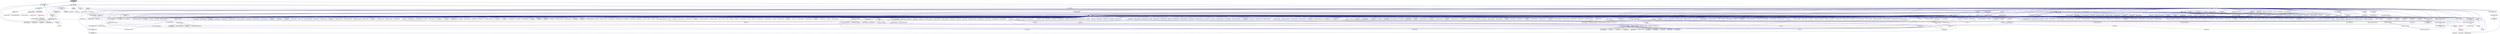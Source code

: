 digraph "default_distribution_policy.hpp"
{
  edge [fontname="Helvetica",fontsize="10",labelfontname="Helvetica",labelfontsize="10"];
  node [fontname="Helvetica",fontsize="10",shape=record];
  Node378 [label="default_distribution\l_policy.hpp",height=0.2,width=0.4,color="black", fillcolor="grey75", style="filled", fontcolor="black"];
  Node378 -> Node379 [dir="back",color="midnightblue",fontsize="10",style="solid",fontname="Helvetica"];
  Node379 [label="container_distribution\l_policy.hpp",height=0.2,width=0.4,color="black", fillcolor="white", style="filled",URL="$dd/d5c/container__distribution__policy_8hpp.html"];
  Node379 -> Node380 [dir="back",color="midnightblue",fontsize="10",style="solid",fontname="Helvetica"];
  Node380 [label="partitioned_vector\l_decl.hpp",height=0.2,width=0.4,color="black", fillcolor="white", style="filled",URL="$d2/d77/partitioned__vector__decl_8hpp.html"];
  Node380 -> Node381 [dir="back",color="midnightblue",fontsize="10",style="solid",fontname="Helvetica"];
  Node381 [label="partitioned_vector.hpp",height=0.2,width=0.4,color="black", fillcolor="white", style="filled",URL="$dc/d76/components_2containers_2partitioned__vector_2partitioned__vector_8hpp.html"];
  Node381 -> Node382 [dir="back",color="midnightblue",fontsize="10",style="solid",fontname="Helvetica"];
  Node382 [label="coarray.hpp",height=0.2,width=0.4,color="red", fillcolor="white", style="filled",URL="$d0/da7/coarray_8hpp.html"];
  Node381 -> Node385 [dir="back",color="midnightblue",fontsize="10",style="solid",fontname="Helvetica"];
  Node385 [label="partitioned_vector\l_view.hpp",height=0.2,width=0.4,color="red", fillcolor="white", style="filled",URL="$da/dc2/components_2containers_2partitioned__vector_2partitioned__vector__view_8hpp.html"];
  Node385 -> Node382 [dir="back",color="midnightblue",fontsize="10",style="solid",fontname="Helvetica"];
  Node381 -> Node391 [dir="back",color="midnightblue",fontsize="10",style="solid",fontname="Helvetica"];
  Node391 [label="partitioned_vector.hpp",height=0.2,width=0.4,color="red", fillcolor="white", style="filled",URL="$d5/d83/include_2partitioned__vector_8hpp.html"];
  Node391 -> Node392 [dir="back",color="midnightblue",fontsize="10",style="solid",fontname="Helvetica"];
  Node392 [label="partitioned_vector\l_spmd_foreach.cpp",height=0.2,width=0.4,color="black", fillcolor="white", style="filled",URL="$db/d7c/partitioned__vector__spmd__foreach_8cpp.html"];
  Node391 -> Node393 [dir="back",color="midnightblue",fontsize="10",style="solid",fontname="Helvetica"];
  Node393 [label="transpose_serial_vector.cpp",height=0.2,width=0.4,color="black", fillcolor="white", style="filled",URL="$d4/d04/transpose__serial__vector_8cpp.html"];
  Node391 -> Node394 [dir="back",color="midnightblue",fontsize="10",style="solid",fontname="Helvetica"];
  Node394 [label="minmax_element_performance.cpp",height=0.2,width=0.4,color="black", fillcolor="white", style="filled",URL="$d9/d93/minmax__element__performance_8cpp.html"];
  Node391 -> Node395 [dir="back",color="midnightblue",fontsize="10",style="solid",fontname="Helvetica"];
  Node395 [label="partitioned_vector\l_2201.cpp",height=0.2,width=0.4,color="black", fillcolor="white", style="filled",URL="$dc/d39/partitioned__vector__2201_8cpp.html"];
  Node381 -> Node402 [dir="back",color="midnightblue",fontsize="10",style="solid",fontname="Helvetica"];
  Node402 [label="partitioned_vector\l_component.cpp",height=0.2,width=0.4,color="black", fillcolor="white", style="filled",URL="$dc/db9/partitioned__vector__component_8cpp.html"];
  Node381 -> Node403 [dir="back",color="midnightblue",fontsize="10",style="solid",fontname="Helvetica"];
  Node403 [label="partitioned_vector\l_component_double.cpp",height=0.2,width=0.4,color="black", fillcolor="white", style="filled",URL="$d7/d93/partitioned__vector__component__double_8cpp.html"];
  Node381 -> Node404 [dir="back",color="midnightblue",fontsize="10",style="solid",fontname="Helvetica"];
  Node404 [label="partitioned_vector\l_component_int.cpp",height=0.2,width=0.4,color="black", fillcolor="white", style="filled",URL="$d6/d01/partitioned__vector__component__int_8cpp.html"];
  Node381 -> Node405 [dir="back",color="midnightblue",fontsize="10",style="solid",fontname="Helvetica"];
  Node405 [label="partitioned_vector\l_component_std_string.cpp",height=0.2,width=0.4,color="black", fillcolor="white", style="filled",URL="$d8/df2/partitioned__vector__component__std__string_8cpp.html"];
  Node380 -> Node406 [dir="back",color="midnightblue",fontsize="10",style="solid",fontname="Helvetica"];
  Node406 [label="partitioned_vector\l_component_impl.hpp",height=0.2,width=0.4,color="black", fillcolor="white", style="filled",URL="$d1/d79/partitioned__vector__component__impl_8hpp.html"];
  Node406 -> Node407 [dir="back",color="midnightblue",fontsize="10",style="solid",fontname="Helvetica"];
  Node407 [label="partitioned_vector\l_component.hpp",height=0.2,width=0.4,color="black", fillcolor="white", style="filled",URL="$d6/d38/partitioned__vector__component_8hpp.html"];
  Node407 -> Node402 [dir="back",color="midnightblue",fontsize="10",style="solid",fontname="Helvetica"];
  Node407 -> Node403 [dir="back",color="midnightblue",fontsize="10",style="solid",fontname="Helvetica"];
  Node407 -> Node404 [dir="back",color="midnightblue",fontsize="10",style="solid",fontname="Helvetica"];
  Node407 -> Node405 [dir="back",color="midnightblue",fontsize="10",style="solid",fontname="Helvetica"];
  Node406 -> Node408 [dir="back",color="midnightblue",fontsize="10",style="solid",fontname="Helvetica"];
  Node408 [label="partitioned_vector\l_impl.hpp",height=0.2,width=0.4,color="black", fillcolor="white", style="filled",URL="$d0/db1/partitioned__vector__impl_8hpp.html"];
  Node408 -> Node381 [dir="back",color="midnightblue",fontsize="10",style="solid",fontname="Helvetica"];
  Node380 -> Node408 [dir="back",color="midnightblue",fontsize="10",style="solid",fontname="Helvetica"];
  Node380 -> Node409 [dir="back",color="midnightblue",fontsize="10",style="solid",fontname="Helvetica"];
  Node409 [label="partitioned_vector\l_predef.hpp",height=0.2,width=0.4,color="black", fillcolor="white", style="filled",URL="$d4/dc4/components_2containers_2partitioned__vector_2partitioned__vector__predef_8hpp.html"];
  Node409 -> Node410 [dir="back",color="midnightblue",fontsize="10",style="solid",fontname="Helvetica"];
  Node410 [label="partitioned_vector\l_predef.hpp",height=0.2,width=0.4,color="red", fillcolor="white", style="filled",URL="$db/dea/include_2partitioned__vector__predef_8hpp.html"];
  Node410 -> Node411 [dir="back",color="midnightblue",fontsize="10",style="solid",fontname="Helvetica"];
  Node411 [label="partitioned_vector\l_foreach.cpp",height=0.2,width=0.4,color="black", fillcolor="white", style="filled",URL="$df/d5f/partitioned__vector__foreach_8cpp.html"];
  Node380 -> Node423 [dir="back",color="midnightblue",fontsize="10",style="solid",fontname="Helvetica"];
  Node423 [label="partitioned_vector.hpp",height=0.2,width=0.4,color="black", fillcolor="white", style="filled",URL="$de/d3e/runtime_2serialization_2partitioned__vector_8hpp.html"];
  Node423 -> Node424 [dir="back",color="midnightblue",fontsize="10",style="solid",fontname="Helvetica"];
  Node424 [label="serialization.hpp",height=0.2,width=0.4,color="red", fillcolor="white", style="filled",URL="$d8/d21/serialization_8hpp.html"];
  Node424 -> Node425 [dir="back",color="midnightblue",fontsize="10",style="solid",fontname="Helvetica"];
  Node425 [label="template_function_accumulator.cpp",height=0.2,width=0.4,color="black", fillcolor="white", style="filled",URL="$d5/d02/template__function__accumulator_8cpp.html"];
  Node424 -> Node426 [dir="back",color="midnightblue",fontsize="10",style="solid",fontname="Helvetica"];
  Node426 [label="cancelable_action.cpp",height=0.2,width=0.4,color="black", fillcolor="white", style="filled",URL="$d5/d0c/cancelable__action_8cpp.html"];
  Node424 -> Node427 [dir="back",color="midnightblue",fontsize="10",style="solid",fontname="Helvetica"];
  Node427 [label="hello_world_component.hpp",height=0.2,width=0.4,color="black", fillcolor="white", style="filled",URL="$df/df0/hello__world__component_8hpp.html"];
  Node427 -> Node428 [dir="back",color="midnightblue",fontsize="10",style="solid",fontname="Helvetica"];
  Node428 [label="hello_world_client.cpp",height=0.2,width=0.4,color="black", fillcolor="white", style="filled",URL="$d5/da6/hello__world__client_8cpp.html"];
  Node427 -> Node429 [dir="back",color="midnightblue",fontsize="10",style="solid",fontname="Helvetica"];
  Node429 [label="hello_world_component.cpp",height=0.2,width=0.4,color="black", fillcolor="white", style="filled",URL="$d8/daa/hello__world__component_8cpp.html"];
  Node424 -> Node439 [dir="back",color="midnightblue",fontsize="10",style="solid",fontname="Helvetica"];
  Node439 [label="pingpong.cpp",height=0.2,width=0.4,color="black", fillcolor="white", style="filled",URL="$dd/d4d/pingpong_8cpp.html"];
  Node424 -> Node440 [dir="back",color="midnightblue",fontsize="10",style="solid",fontname="Helvetica"];
  Node440 [label="sierpinski.cpp",height=0.2,width=0.4,color="black", fillcolor="white", style="filled",URL="$d3/d7e/sierpinski_8cpp.html"];
  Node424 -> Node443 [dir="back",color="midnightblue",fontsize="10",style="solid",fontname="Helvetica"];
  Node443 [label="transpose_block_numa.cpp",height=0.2,width=0.4,color="black", fillcolor="white", style="filled",URL="$dd/d3b/transpose__block__numa_8cpp.html"];
  Node424 -> Node444 [dir="back",color="midnightblue",fontsize="10",style="solid",fontname="Helvetica"];
  Node444 [label="osu_bcast.cpp",height=0.2,width=0.4,color="black", fillcolor="white", style="filled",URL="$d3/dca/osu__bcast_8cpp.html"];
  Node424 -> Node445 [dir="back",color="midnightblue",fontsize="10",style="solid",fontname="Helvetica"];
  Node445 [label="osu_bibw.cpp",height=0.2,width=0.4,color="black", fillcolor="white", style="filled",URL="$d2/d04/osu__bibw_8cpp.html"];
  Node424 -> Node446 [dir="back",color="midnightblue",fontsize="10",style="solid",fontname="Helvetica"];
  Node446 [label="osu_bw.cpp",height=0.2,width=0.4,color="black", fillcolor="white", style="filled",URL="$d4/d20/osu__bw_8cpp.html"];
  Node424 -> Node447 [dir="back",color="midnightblue",fontsize="10",style="solid",fontname="Helvetica"];
  Node447 [label="osu_latency.cpp",height=0.2,width=0.4,color="black", fillcolor="white", style="filled",URL="$df/d58/osu__latency_8cpp.html"];
  Node424 -> Node448 [dir="back",color="midnightblue",fontsize="10",style="solid",fontname="Helvetica"];
  Node448 [label="osu_multi_lat.cpp",height=0.2,width=0.4,color="black", fillcolor="white", style="filled",URL="$d7/d91/osu__multi__lat_8cpp.html"];
  Node424 -> Node449 [dir="back",color="midnightblue",fontsize="10",style="solid",fontname="Helvetica"];
  Node449 [label="pingpong_performance.cpp",height=0.2,width=0.4,color="black", fillcolor="white", style="filled",URL="$de/d03/pingpong__performance_8cpp.html"];
  Node424 -> Node450 [dir="back",color="midnightblue",fontsize="10",style="solid",fontname="Helvetica"];
  Node450 [label="action_move_semantics.cpp",height=0.2,width=0.4,color="black", fillcolor="white", style="filled",URL="$d4/db3/action__move__semantics_8cpp.html"];
  Node424 -> Node451 [dir="back",color="midnightblue",fontsize="10",style="solid",fontname="Helvetica"];
  Node451 [label="movable_objects.cpp",height=0.2,width=0.4,color="black", fillcolor="white", style="filled",URL="$d8/d65/movable__objects_8cpp.html"];
  Node424 -> Node452 [dir="back",color="midnightblue",fontsize="10",style="solid",fontname="Helvetica"];
  Node452 [label="duplicate_id_registration\l_1596.cpp",height=0.2,width=0.4,color="black", fillcolor="white", style="filled",URL="$db/d8d/duplicate__id__registration__1596_8cpp.html"];
  Node424 -> Node454 [dir="back",color="midnightblue",fontsize="10",style="solid",fontname="Helvetica"];
  Node454 [label="managed_refcnt_checker.cpp",height=0.2,width=0.4,color="black", fillcolor="white", style="filled",URL="$d3/d8d/managed__refcnt__checker_8cpp.html"];
  Node424 -> Node455 [dir="back",color="midnightblue",fontsize="10",style="solid",fontname="Helvetica"];
  Node455 [label="simple_mobile_object.cpp",height=0.2,width=0.4,color="black", fillcolor="white", style="filled",URL="$d2/da7/simple__mobile__object_8cpp.html"];
  Node424 -> Node456 [dir="back",color="midnightblue",fontsize="10",style="solid",fontname="Helvetica"];
  Node456 [label="simple_refcnt_checker.cpp",height=0.2,width=0.4,color="black", fillcolor="white", style="filled",URL="$df/d16/simple__refcnt__checker_8cpp.html"];
  Node424 -> Node457 [dir="back",color="midnightblue",fontsize="10",style="solid",fontname="Helvetica"];
  Node457 [label="copy_component.cpp",height=0.2,width=0.4,color="black", fillcolor="white", style="filled",URL="$d5/d8d/copy__component_8cpp.html"];
  Node424 -> Node458 [dir="back",color="midnightblue",fontsize="10",style="solid",fontname="Helvetica"];
  Node458 [label="get_gid.cpp",height=0.2,width=0.4,color="black", fillcolor="white", style="filled",URL="$dc/dc1/get__gid_8cpp.html"];
  Node424 -> Node459 [dir="back",color="midnightblue",fontsize="10",style="solid",fontname="Helvetica"];
  Node459 [label="migrate_component.cpp",height=0.2,width=0.4,color="black", fillcolor="white", style="filled",URL="$dc/d78/migrate__component_8cpp.html"];
  Node424 -> Node460 [dir="back",color="midnightblue",fontsize="10",style="solid",fontname="Helvetica"];
  Node460 [label="migrate_component_to\l_storage.cpp",height=0.2,width=0.4,color="black", fillcolor="white", style="filled",URL="$dd/d02/migrate__component__to__storage_8cpp.html"];
  Node379 -> Node408 [dir="back",color="midnightblue",fontsize="10",style="solid",fontname="Helvetica"];
  Node379 -> Node461 [dir="back",color="midnightblue",fontsize="10",style="solid",fontname="Helvetica"];
  Node461 [label="unordered_map.hpp",height=0.2,width=0.4,color="black", fillcolor="white", style="filled",URL="$d9/ddf/hpx_2components_2containers_2unordered_2unordered__map_8hpp.html"];
  Node461 -> Node462 [dir="back",color="midnightblue",fontsize="10",style="solid",fontname="Helvetica"];
  Node462 [label="component_storage.hpp",height=0.2,width=0.4,color="black", fillcolor="white", style="filled",URL="$d6/d36/components_2component__storage_2server_2component__storage_8hpp.html"];
  Node462 -> Node463 [dir="back",color="midnightblue",fontsize="10",style="solid",fontname="Helvetica"];
  Node463 [label="component_storage.hpp",height=0.2,width=0.4,color="red", fillcolor="white", style="filled",URL="$d0/dd6/components_2component__storage_2component__storage_8hpp.html"];
  Node463 -> Node466 [dir="back",color="midnightblue",fontsize="10",style="solid",fontname="Helvetica"];
  Node466 [label="component_storage.cpp",height=0.2,width=0.4,color="black", fillcolor="white", style="filled",URL="$d4/ddf/component__storage_8cpp.html"];
  Node462 -> Node467 [dir="back",color="midnightblue",fontsize="10",style="solid",fontname="Helvetica"];
  Node467 [label="migrate_from_storage.hpp",height=0.2,width=0.4,color="red", fillcolor="white", style="filled",URL="$d3/d9f/server_2migrate__from__storage_8hpp.html"];
  Node462 -> Node469 [dir="back",color="midnightblue",fontsize="10",style="solid",fontname="Helvetica"];
  Node469 [label="migrate_to_storage.hpp",height=0.2,width=0.4,color="red", fillcolor="white", style="filled",URL="$d4/d4c/server_2migrate__to__storage_8hpp.html"];
  Node462 -> Node471 [dir="back",color="midnightblue",fontsize="10",style="solid",fontname="Helvetica"];
  Node471 [label="component_storage_server.cpp",height=0.2,width=0.4,color="black", fillcolor="white", style="filled",URL="$d4/dcb/component__storage__server_8cpp.html"];
  Node461 -> Node472 [dir="back",color="midnightblue",fontsize="10",style="solid",fontname="Helvetica"];
  Node472 [label="unordered_map.hpp",height=0.2,width=0.4,color="black", fillcolor="white", style="filled",URL="$d6/d06/hpx_2include_2unordered__map_8hpp.html"];
  Node472 -> Node473 [dir="back",color="midnightblue",fontsize="10",style="solid",fontname="Helvetica"];
  Node473 [label="unordered_map.cpp",height=0.2,width=0.4,color="black", fillcolor="white", style="filled",URL="$d1/d75/unordered__map_8cpp.html"];
  Node461 -> Node474 [dir="back",color="midnightblue",fontsize="10",style="solid",fontname="Helvetica"];
  Node474 [label="partition_unordered\l_map_component.cpp",height=0.2,width=0.4,color="black", fillcolor="white", style="filled",URL="$d5/d34/partition__unordered__map__component_8cpp.html"];
  Node379 -> Node403 [dir="back",color="midnightblue",fontsize="10",style="solid",fontname="Helvetica"];
  Node379 -> Node404 [dir="back",color="midnightblue",fontsize="10",style="solid",fontname="Helvetica"];
  Node379 -> Node405 [dir="back",color="midnightblue",fontsize="10",style="solid",fontname="Helvetica"];
  Node378 -> Node475 [dir="back",color="midnightblue",fontsize="10",style="solid",fontname="Helvetica"];
  Node475 [label="components.hpp",height=0.2,width=0.4,color="black", fillcolor="white", style="filled",URL="$d2/d8d/components_8hpp.html"];
  Node475 -> Node476 [dir="back",color="midnightblue",fontsize="10",style="solid",fontname="Helvetica"];
  Node476 [label="accumulator.hpp",height=0.2,width=0.4,color="black", fillcolor="white", style="filled",URL="$d4/d9d/server_2accumulator_8hpp.html"];
  Node476 -> Node477 [dir="back",color="midnightblue",fontsize="10",style="solid",fontname="Helvetica"];
  Node477 [label="accumulator.cpp",height=0.2,width=0.4,color="black", fillcolor="white", style="filled",URL="$d1/d81/accumulator_8cpp.html"];
  Node476 -> Node478 [dir="back",color="midnightblue",fontsize="10",style="solid",fontname="Helvetica"];
  Node478 [label="accumulator.hpp",height=0.2,width=0.4,color="black", fillcolor="white", style="filled",URL="$d8/d5e/accumulator_8hpp.html"];
  Node478 -> Node479 [dir="back",color="midnightblue",fontsize="10",style="solid",fontname="Helvetica"];
  Node479 [label="accumulator_client.cpp",height=0.2,width=0.4,color="black", fillcolor="white", style="filled",URL="$d7/dd0/accumulator__client_8cpp.html"];
  Node475 -> Node478 [dir="back",color="midnightblue",fontsize="10",style="solid",fontname="Helvetica"];
  Node475 -> Node480 [dir="back",color="midnightblue",fontsize="10",style="solid",fontname="Helvetica"];
  Node480 [label="template_accumulator.hpp",height=0.2,width=0.4,color="black", fillcolor="white", style="filled",URL="$d0/d3f/server_2template__accumulator_8hpp.html"];
  Node480 -> Node481 [dir="back",color="midnightblue",fontsize="10",style="solid",fontname="Helvetica"];
  Node481 [label="template_accumulator.hpp",height=0.2,width=0.4,color="black", fillcolor="white", style="filled",URL="$dd/da9/template__accumulator_8hpp.html"];
  Node481 -> Node482 [dir="back",color="midnightblue",fontsize="10",style="solid",fontname="Helvetica"];
  Node482 [label="template_accumulator\l_client.cpp",height=0.2,width=0.4,color="black", fillcolor="white", style="filled",URL="$df/d93/template__accumulator__client_8cpp.html"];
  Node475 -> Node483 [dir="back",color="midnightblue",fontsize="10",style="solid",fontname="Helvetica"];
  Node483 [label="template_function_accumulator.hpp",height=0.2,width=0.4,color="black", fillcolor="white", style="filled",URL="$d7/da6/server_2template__function__accumulator_8hpp.html"];
  Node483 -> Node425 [dir="back",color="midnightblue",fontsize="10",style="solid",fontname="Helvetica"];
  Node483 -> Node484 [dir="back",color="midnightblue",fontsize="10",style="solid",fontname="Helvetica"];
  Node484 [label="template_function_accumulator.hpp",height=0.2,width=0.4,color="black", fillcolor="white", style="filled",URL="$d3/de9/template__function__accumulator_8hpp.html"];
  Node484 -> Node485 [dir="back",color="midnightblue",fontsize="10",style="solid",fontname="Helvetica"];
  Node485 [label="template_function_accumulator\l_client.cpp",height=0.2,width=0.4,color="black", fillcolor="white", style="filled",URL="$d0/dc6/template__function__accumulator__client_8cpp.html"];
  Node475 -> Node481 [dir="back",color="midnightblue",fontsize="10",style="solid",fontname="Helvetica"];
  Node475 -> Node425 [dir="back",color="midnightblue",fontsize="10",style="solid",fontname="Helvetica"];
  Node475 -> Node484 [dir="back",color="midnightblue",fontsize="10",style="solid",fontname="Helvetica"];
  Node475 -> Node486 [dir="back",color="midnightblue",fontsize="10",style="solid",fontname="Helvetica"];
  Node486 [label="allgather_module.cpp",height=0.2,width=0.4,color="black", fillcolor="white", style="filled",URL="$df/de4/allgather__module_8cpp.html"];
  Node475 -> Node487 [dir="back",color="midnightblue",fontsize="10",style="solid",fontname="Helvetica"];
  Node487 [label="allgather.hpp",height=0.2,width=0.4,color="black", fillcolor="white", style="filled",URL="$d4/d4a/allgather_8hpp.html"];
  Node487 -> Node486 [dir="back",color="midnightblue",fontsize="10",style="solid",fontname="Helvetica"];
  Node487 -> Node488 [dir="back",color="midnightblue",fontsize="10",style="solid",fontname="Helvetica"];
  Node488 [label="allgather.cpp",height=0.2,width=0.4,color="black", fillcolor="white", style="filled",URL="$d7/d06/allgather_8cpp.html"];
  Node487 -> Node489 [dir="back",color="midnightblue",fontsize="10",style="solid",fontname="Helvetica"];
  Node489 [label="ag_client.cpp",height=0.2,width=0.4,color="black", fillcolor="white", style="filled",URL="$d4/d5d/ag__client_8cpp.html"];
  Node475 -> Node490 [dir="back",color="midnightblue",fontsize="10",style="solid",fontname="Helvetica"];
  Node490 [label="allgather_and_gate.hpp",height=0.2,width=0.4,color="black", fillcolor="white", style="filled",URL="$d9/dbb/allgather__and__gate_8hpp.html"];
  Node490 -> Node486 [dir="back",color="midnightblue",fontsize="10",style="solid",fontname="Helvetica"];
  Node490 -> Node491 [dir="back",color="midnightblue",fontsize="10",style="solid",fontname="Helvetica"];
  Node491 [label="allgather_and_gate.cpp",height=0.2,width=0.4,color="black", fillcolor="white", style="filled",URL="$d1/d56/allgather__and__gate_8cpp.html"];
  Node490 -> Node489 [dir="back",color="midnightblue",fontsize="10",style="solid",fontname="Helvetica"];
  Node475 -> Node426 [dir="back",color="midnightblue",fontsize="10",style="solid",fontname="Helvetica"];
  Node475 -> Node492 [dir="back",color="midnightblue",fontsize="10",style="solid",fontname="Helvetica"];
  Node492 [label="cancelable_action.hpp",height=0.2,width=0.4,color="black", fillcolor="white", style="filled",URL="$d5/d4d/server_2cancelable__action_8hpp.html"];
  Node492 -> Node426 [dir="back",color="midnightblue",fontsize="10",style="solid",fontname="Helvetica"];
  Node492 -> Node493 [dir="back",color="midnightblue",fontsize="10",style="solid",fontname="Helvetica"];
  Node493 [label="cancelable_action.hpp",height=0.2,width=0.4,color="black", fillcolor="white", style="filled",URL="$d0/da3/stubs_2cancelable__action_8hpp.html"];
  Node493 -> Node494 [dir="back",color="midnightblue",fontsize="10",style="solid",fontname="Helvetica"];
  Node494 [label="cancelable_action.hpp",height=0.2,width=0.4,color="black", fillcolor="white", style="filled",URL="$d6/d28/cancelable__action_8hpp.html"];
  Node494 -> Node495 [dir="back",color="midnightblue",fontsize="10",style="solid",fontname="Helvetica"];
  Node495 [label="cancelable_action_client.cpp",height=0.2,width=0.4,color="black", fillcolor="white", style="filled",URL="$d1/db8/cancelable__action__client_8cpp.html"];
  Node475 -> Node494 [dir="back",color="midnightblue",fontsize="10",style="solid",fontname="Helvetica"];
  Node475 -> Node427 [dir="back",color="midnightblue",fontsize="10",style="solid",fontname="Helvetica"];
  Node475 -> Node496 [dir="back",color="midnightblue",fontsize="10",style="solid",fontname="Helvetica"];
  Node496 [label="row.hpp",height=0.2,width=0.4,color="black", fillcolor="white", style="filled",URL="$de/d74/server_2row_8hpp.html"];
  Node496 -> Node497 [dir="back",color="midnightblue",fontsize="10",style="solid",fontname="Helvetica"];
  Node497 [label="row.hpp",height=0.2,width=0.4,color="black", fillcolor="white", style="filled",URL="$dc/d69/row_8hpp.html"];
  Node497 -> Node498 [dir="back",color="midnightblue",fontsize="10",style="solid",fontname="Helvetica"];
  Node498 [label="grid.hpp",height=0.2,width=0.4,color="black", fillcolor="white", style="filled",URL="$dc/d8a/grid_8hpp.html"];
  Node498 -> Node499 [dir="back",color="midnightblue",fontsize="10",style="solid",fontname="Helvetica"];
  Node499 [label="jacobi.cpp",height=0.2,width=0.4,color="black", fillcolor="white", style="filled",URL="$d2/d27/jacobi_8cpp.html"];
  Node498 -> Node500 [dir="back",color="midnightblue",fontsize="10",style="solid",fontname="Helvetica"];
  Node500 [label="solver.hpp",height=0.2,width=0.4,color="black", fillcolor="white", style="filled",URL="$db/d9a/server_2solver_8hpp.html"];
  Node500 -> Node501 [dir="back",color="midnightblue",fontsize="10",style="solid",fontname="Helvetica"];
  Node501 [label="solver.hpp",height=0.2,width=0.4,color="black", fillcolor="white", style="filled",URL="$d2/d1c/solver_8hpp.html"];
  Node501 -> Node499 [dir="back",color="midnightblue",fontsize="10",style="solid",fontname="Helvetica"];
  Node500 -> Node502 [dir="back",color="midnightblue",fontsize="10",style="solid",fontname="Helvetica"];
  Node502 [label="solver.cpp",height=0.2,width=0.4,color="black", fillcolor="white", style="filled",URL="$d6/d94/solver_8cpp.html"];
  Node498 -> Node501 [dir="back",color="midnightblue",fontsize="10",style="solid",fontname="Helvetica"];
  Node498 -> Node503 [dir="back",color="midnightblue",fontsize="10",style="solid",fontname="Helvetica"];
  Node503 [label="grid.cpp",height=0.2,width=0.4,color="black", fillcolor="white", style="filled",URL="$d6/d1b/jacobi__component_2grid_8cpp.html"];
  Node497 -> Node504 [dir="back",color="midnightblue",fontsize="10",style="solid",fontname="Helvetica"];
  Node504 [label="stencil_iterator.hpp",height=0.2,width=0.4,color="black", fillcolor="white", style="filled",URL="$dc/d5c/server_2stencil__iterator_8hpp.html"];
  Node504 -> Node500 [dir="back",color="midnightblue",fontsize="10",style="solid",fontname="Helvetica"];
  Node504 -> Node505 [dir="back",color="midnightblue",fontsize="10",style="solid",fontname="Helvetica"];
  Node505 [label="stencil_iterator.cpp",height=0.2,width=0.4,color="black", fillcolor="white", style="filled",URL="$d6/de1/server_2stencil__iterator_8cpp.html"];
  Node504 -> Node506 [dir="back",color="midnightblue",fontsize="10",style="solid",fontname="Helvetica"];
  Node506 [label="stencil_iterator.cpp",height=0.2,width=0.4,color="black", fillcolor="white", style="filled",URL="$d7/d71/stencil__iterator_8cpp.html"];
  Node497 -> Node503 [dir="back",color="midnightblue",fontsize="10",style="solid",fontname="Helvetica"];
  Node496 -> Node507 [dir="back",color="midnightblue",fontsize="10",style="solid",fontname="Helvetica"];
  Node507 [label="row.cpp",height=0.2,width=0.4,color="black", fillcolor="white", style="filled",URL="$d3/d86/server_2row_8cpp.html"];
  Node475 -> Node504 [dir="back",color="midnightblue",fontsize="10",style="solid",fontname="Helvetica"];
  Node475 -> Node500 [dir="back",color="midnightblue",fontsize="10",style="solid",fontname="Helvetica"];
  Node475 -> Node508 [dir="back",color="midnightblue",fontsize="10",style="solid",fontname="Helvetica"];
  Node508 [label="jacobi_component.cpp",height=0.2,width=0.4,color="black", fillcolor="white", style="filled",URL="$d1/d25/jacobi__component_8cpp.html"];
  Node475 -> Node509 [dir="back",color="midnightblue",fontsize="10",style="solid",fontname="Helvetica"];
  Node509 [label="nqueen.hpp",height=0.2,width=0.4,color="black", fillcolor="white", style="filled",URL="$de/d58/server_2nqueen_8hpp.html"];
  Node509 -> Node510 [dir="back",color="midnightblue",fontsize="10",style="solid",fontname="Helvetica"];
  Node510 [label="nqueen.cpp",height=0.2,width=0.4,color="black", fillcolor="white", style="filled",URL="$db/dca/nqueen_8cpp.html"];
  Node509 -> Node511 [dir="back",color="midnightblue",fontsize="10",style="solid",fontname="Helvetica"];
  Node511 [label="nqueen.hpp",height=0.2,width=0.4,color="black", fillcolor="white", style="filled",URL="$da/dfd/stubs_2nqueen_8hpp.html"];
  Node511 -> Node512 [dir="back",color="midnightblue",fontsize="10",style="solid",fontname="Helvetica"];
  Node512 [label="nqueen.hpp",height=0.2,width=0.4,color="black", fillcolor="white", style="filled",URL="$d0/d07/nqueen_8hpp.html"];
  Node512 -> Node513 [dir="back",color="midnightblue",fontsize="10",style="solid",fontname="Helvetica"];
  Node513 [label="nqueen_client.cpp",height=0.2,width=0.4,color="black", fillcolor="white", style="filled",URL="$d3/d5e/nqueen__client_8cpp.html"];
  Node475 -> Node514 [dir="back",color="midnightblue",fontsize="10",style="solid",fontname="Helvetica"];
  Node514 [label="sine.cpp",height=0.2,width=0.4,color="black", fillcolor="white", style="filled",URL="$d3/d0d/server_2sine_8cpp.html"];
  Node475 -> Node515 [dir="back",color="midnightblue",fontsize="10",style="solid",fontname="Helvetica"];
  Node515 [label="component_ctors.cpp",height=0.2,width=0.4,color="black", fillcolor="white", style="filled",URL="$d3/d2a/component__ctors_8cpp.html"];
  Node475 -> Node516 [dir="back",color="midnightblue",fontsize="10",style="solid",fontname="Helvetica"];
  Node516 [label="component_in_executable.cpp",height=0.2,width=0.4,color="black", fillcolor="white", style="filled",URL="$d8/d4b/component__in__executable_8cpp.html"];
  Node475 -> Node517 [dir="back",color="midnightblue",fontsize="10",style="solid",fontname="Helvetica"];
  Node517 [label="component_inheritance.cpp",height=0.2,width=0.4,color="black", fillcolor="white", style="filled",URL="$d8/d55/component__inheritance_8cpp.html"];
  Node475 -> Node518 [dir="back",color="midnightblue",fontsize="10",style="solid",fontname="Helvetica"];
  Node518 [label="component_with_executor.cpp",height=0.2,width=0.4,color="black", fillcolor="white", style="filled",URL="$d4/d20/component__with__executor_8cpp.html"];
  Node475 -> Node519 [dir="back",color="midnightblue",fontsize="10",style="solid",fontname="Helvetica"];
  Node519 [label="factorial.cpp",height=0.2,width=0.4,color="black", fillcolor="white", style="filled",URL="$d9/d00/factorial_8cpp.html"];
  Node475 -> Node520 [dir="back",color="midnightblue",fontsize="10",style="solid",fontname="Helvetica"];
  Node520 [label="hello_world.cpp",height=0.2,width=0.4,color="black", fillcolor="white", style="filled",URL="$d0/d67/hello__world_8cpp.html"];
  Node475 -> Node521 [dir="back",color="midnightblue",fontsize="10",style="solid",fontname="Helvetica"];
  Node521 [label="latch_local.cpp",height=0.2,width=0.4,color="black", fillcolor="white", style="filled",URL="$dd/dd3/latch__local_8cpp.html"];
  Node475 -> Node522 [dir="back",color="midnightblue",fontsize="10",style="solid",fontname="Helvetica"];
  Node522 [label="latch_remote.cpp",height=0.2,width=0.4,color="black", fillcolor="white", style="filled",URL="$df/d59/latch__remote_8cpp.html"];
  Node475 -> Node439 [dir="back",color="midnightblue",fontsize="10",style="solid",fontname="Helvetica"];
  Node475 -> Node523 [dir="back",color="midnightblue",fontsize="10",style="solid",fontname="Helvetica"];
  Node523 [label="random_mem_access.hpp",height=0.2,width=0.4,color="black", fillcolor="white", style="filled",URL="$d0/d19/server_2random__mem__access_8hpp.html"];
  Node523 -> Node524 [dir="back",color="midnightblue",fontsize="10",style="solid",fontname="Helvetica"];
  Node524 [label="random_mem_access.cpp",height=0.2,width=0.4,color="black", fillcolor="white", style="filled",URL="$d1/d51/random__mem__access_8cpp.html"];
  Node523 -> Node525 [dir="back",color="midnightblue",fontsize="10",style="solid",fontname="Helvetica"];
  Node525 [label="random_mem_access.hpp",height=0.2,width=0.4,color="black", fillcolor="white", style="filled",URL="$d3/d32/stubs_2random__mem__access_8hpp.html"];
  Node525 -> Node526 [dir="back",color="midnightblue",fontsize="10",style="solid",fontname="Helvetica"];
  Node526 [label="random_mem_access.hpp",height=0.2,width=0.4,color="black", fillcolor="white", style="filled",URL="$db/de8/random__mem__access_8hpp.html"];
  Node526 -> Node527 [dir="back",color="midnightblue",fontsize="10",style="solid",fontname="Helvetica"];
  Node527 [label="random_mem_access_client.cpp",height=0.2,width=0.4,color="black", fillcolor="white", style="filled",URL="$df/d1b/random__mem__access__client_8cpp.html"];
  Node475 -> Node528 [dir="back",color="midnightblue",fontsize="10",style="solid",fontname="Helvetica"];
  Node528 [label="sheneos_compare.cpp",height=0.2,width=0.4,color="black", fillcolor="white", style="filled",URL="$dc/d11/sheneos__compare_8cpp.html"];
  Node475 -> Node529 [dir="back",color="midnightblue",fontsize="10",style="solid",fontname="Helvetica"];
  Node529 [label="throttle.hpp",height=0.2,width=0.4,color="black", fillcolor="white", style="filled",URL="$db/dc9/server_2throttle_8hpp.html"];
  Node529 -> Node530 [dir="back",color="midnightblue",fontsize="10",style="solid",fontname="Helvetica"];
  Node530 [label="throttle.cpp",height=0.2,width=0.4,color="black", fillcolor="white", style="filled",URL="$de/d56/server_2throttle_8cpp.html"];
  Node529 -> Node531 [dir="back",color="midnightblue",fontsize="10",style="solid",fontname="Helvetica"];
  Node531 [label="throttle.hpp",height=0.2,width=0.4,color="black", fillcolor="white", style="filled",URL="$d5/dec/stubs_2throttle_8hpp.html"];
  Node531 -> Node532 [dir="back",color="midnightblue",fontsize="10",style="solid",fontname="Helvetica"];
  Node532 [label="throttle.hpp",height=0.2,width=0.4,color="black", fillcolor="white", style="filled",URL="$d2/d2e/throttle_8hpp.html"];
  Node532 -> Node533 [dir="back",color="midnightblue",fontsize="10",style="solid",fontname="Helvetica"];
  Node533 [label="throttle.cpp",height=0.2,width=0.4,color="black", fillcolor="white", style="filled",URL="$db/d02/throttle_8cpp.html"];
  Node532 -> Node534 [dir="back",color="midnightblue",fontsize="10",style="solid",fontname="Helvetica"];
  Node534 [label="throttle_client.cpp",height=0.2,width=0.4,color="black", fillcolor="white", style="filled",URL="$d0/db7/throttle__client_8cpp.html"];
  Node475 -> Node534 [dir="back",color="midnightblue",fontsize="10",style="solid",fontname="Helvetica"];
  Node475 -> Node535 [dir="back",color="midnightblue",fontsize="10",style="solid",fontname="Helvetica"];
  Node535 [label="simple_central_tuplespace.hpp",height=0.2,width=0.4,color="black", fillcolor="white", style="filled",URL="$db/d69/server_2simple__central__tuplespace_8hpp.html"];
  Node535 -> Node536 [dir="back",color="midnightblue",fontsize="10",style="solid",fontname="Helvetica"];
  Node536 [label="simple_central_tuplespace.cpp",height=0.2,width=0.4,color="black", fillcolor="white", style="filled",URL="$d3/dec/simple__central__tuplespace_8cpp.html"];
  Node535 -> Node537 [dir="back",color="midnightblue",fontsize="10",style="solid",fontname="Helvetica"];
  Node537 [label="simple_central_tuplespace.hpp",height=0.2,width=0.4,color="black", fillcolor="white", style="filled",URL="$d0/d4b/stubs_2simple__central__tuplespace_8hpp.html"];
  Node537 -> Node538 [dir="back",color="midnightblue",fontsize="10",style="solid",fontname="Helvetica"];
  Node538 [label="simple_central_tuplespace.hpp",height=0.2,width=0.4,color="black", fillcolor="white", style="filled",URL="$d5/ddd/simple__central__tuplespace_8hpp.html"];
  Node538 -> Node539 [dir="back",color="midnightblue",fontsize="10",style="solid",fontname="Helvetica"];
  Node539 [label="simple_central_tuplespace\l_client.cpp",height=0.2,width=0.4,color="black", fillcolor="white", style="filled",URL="$d1/d7b/simple__central__tuplespace__client_8cpp.html"];
  Node475 -> Node540 [dir="back",color="midnightblue",fontsize="10",style="solid",fontname="Helvetica"];
  Node540 [label="tuples_warehouse.hpp",height=0.2,width=0.4,color="black", fillcolor="white", style="filled",URL="$da/de6/tuples__warehouse_8hpp.html"];
  Node540 -> Node535 [dir="back",color="midnightblue",fontsize="10",style="solid",fontname="Helvetica"];
  Node475 -> Node538 [dir="back",color="midnightblue",fontsize="10",style="solid",fontname="Helvetica"];
  Node475 -> Node541 [dir="back",color="midnightblue",fontsize="10",style="solid",fontname="Helvetica"];
  Node541 [label="iostreams.hpp",height=0.2,width=0.4,color="black", fillcolor="white", style="filled",URL="$de/d22/iostreams_8hpp.html"];
  Node541 -> Node488 [dir="back",color="midnightblue",fontsize="10",style="solid",fontname="Helvetica"];
  Node541 -> Node491 [dir="back",color="midnightblue",fontsize="10",style="solid",fontname="Helvetica"];
  Node541 -> Node542 [dir="back",color="midnightblue",fontsize="10",style="solid",fontname="Helvetica"];
  Node542 [label="async_io_action.cpp",height=0.2,width=0.4,color="black", fillcolor="white", style="filled",URL="$d3/df5/async__io__action_8cpp.html"];
  Node541 -> Node543 [dir="back",color="midnightblue",fontsize="10",style="solid",fontname="Helvetica"];
  Node543 [label="async_io_external.cpp",height=0.2,width=0.4,color="black", fillcolor="white", style="filled",URL="$da/d9a/async__io__external_8cpp.html"];
  Node541 -> Node544 [dir="back",color="midnightblue",fontsize="10",style="solid",fontname="Helvetica"];
  Node544 [label="async_io_low_level.cpp",height=0.2,width=0.4,color="black", fillcolor="white", style="filled",URL="$dc/d10/async__io__low__level_8cpp.html"];
  Node541 -> Node545 [dir="back",color="midnightblue",fontsize="10",style="solid",fontname="Helvetica"];
  Node545 [label="async_io_simple.cpp",height=0.2,width=0.4,color="black", fillcolor="white", style="filled",URL="$da/db7/async__io__simple_8cpp.html"];
  Node541 -> Node546 [dir="back",color="midnightblue",fontsize="10",style="solid",fontname="Helvetica"];
  Node546 [label="os_thread_num.cpp",height=0.2,width=0.4,color="black", fillcolor="white", style="filled",URL="$d2/dfb/os__thread__num_8cpp.html"];
  Node541 -> Node547 [dir="back",color="midnightblue",fontsize="10",style="solid",fontname="Helvetica"];
  Node547 [label="rnd_future_reduce.cpp",height=0.2,width=0.4,color="black", fillcolor="white", style="filled",URL="$d1/db5/rnd__future__reduce_8cpp.html"];
  Node541 -> Node548 [dir="back",color="midnightblue",fontsize="10",style="solid",fontname="Helvetica"];
  Node548 [label="heartbeat_console.cpp",height=0.2,width=0.4,color="black", fillcolor="white", style="filled",URL="$da/de8/heartbeat__console_8cpp.html"];
  Node541 -> Node429 [dir="back",color="midnightblue",fontsize="10",style="solid",fontname="Helvetica"];
  Node541 -> Node499 [dir="back",color="midnightblue",fontsize="10",style="solid",fontname="Helvetica"];
  Node541 -> Node504 [dir="back",color="midnightblue",fontsize="10",style="solid",fontname="Helvetica"];
  Node541 -> Node503 [dir="back",color="midnightblue",fontsize="10",style="solid",fontname="Helvetica"];
  Node541 -> Node549 [dir="back",color="midnightblue",fontsize="10",style="solid",fontname="Helvetica"];
  Node549 [label="access_counter_set.cpp",height=0.2,width=0.4,color="black", fillcolor="white", style="filled",URL="$dc/d52/access__counter__set_8cpp.html"];
  Node541 -> Node550 [dir="back",color="midnightblue",fontsize="10",style="solid",fontname="Helvetica"];
  Node550 [label="1d_wave_equation.cpp",height=0.2,width=0.4,color="black", fillcolor="white", style="filled",URL="$da/dab/1d__wave__equation_8cpp.html"];
  Node541 -> Node551 [dir="back",color="midnightblue",fontsize="10",style="solid",fontname="Helvetica"];
  Node551 [label="allow_unknown_options.cpp",height=0.2,width=0.4,color="black", fillcolor="white", style="filled",URL="$d9/dc9/allow__unknown__options_8cpp.html"];
  Node541 -> Node552 [dir="back",color="midnightblue",fontsize="10",style="solid",fontname="Helvetica"];
  Node552 [label="command_line_handling.cpp",height=0.2,width=0.4,color="black", fillcolor="white", style="filled",URL="$d4/d05/examples_2quickstart_2command__line__handling_8cpp.html"];
  Node541 -> Node515 [dir="back",color="midnightblue",fontsize="10",style="solid",fontname="Helvetica"];
  Node541 -> Node516 [dir="back",color="midnightblue",fontsize="10",style="solid",fontname="Helvetica"];
  Node541 -> Node517 [dir="back",color="midnightblue",fontsize="10",style="solid",fontname="Helvetica"];
  Node541 -> Node518 [dir="back",color="midnightblue",fontsize="10",style="solid",fontname="Helvetica"];
  Node541 -> Node553 [dir="back",color="midnightblue",fontsize="10",style="solid",fontname="Helvetica"];
  Node553 [label="customize_async.cpp",height=0.2,width=0.4,color="black", fillcolor="white", style="filled",URL="$d0/d82/customize__async_8cpp.html"];
  Node541 -> Node554 [dir="back",color="midnightblue",fontsize="10",style="solid",fontname="Helvetica"];
  Node554 [label="enumerate_threads.cpp",height=0.2,width=0.4,color="black", fillcolor="white", style="filled",URL="$d3/dd4/enumerate__threads_8cpp.html"];
  Node541 -> Node555 [dir="back",color="midnightblue",fontsize="10",style="solid",fontname="Helvetica"];
  Node555 [label="error_handling.cpp",height=0.2,width=0.4,color="black", fillcolor="white", style="filled",URL="$d9/d96/error__handling_8cpp.html"];
  Node541 -> Node556 [dir="back",color="midnightblue",fontsize="10",style="solid",fontname="Helvetica"];
  Node556 [label="event_synchronization.cpp",height=0.2,width=0.4,color="black", fillcolor="white", style="filled",URL="$d0/d35/event__synchronization_8cpp.html"];
  Node541 -> Node557 [dir="back",color="midnightblue",fontsize="10",style="solid",fontname="Helvetica"];
  Node557 [label="fractals.cpp",height=0.2,width=0.4,color="black", fillcolor="white", style="filled",URL="$d8/d58/fractals_8cpp.html"];
  Node541 -> Node558 [dir="back",color="midnightblue",fontsize="10",style="solid",fontname="Helvetica"];
  Node558 [label="fractals_executor.cpp",height=0.2,width=0.4,color="black", fillcolor="white", style="filled",URL="$d9/da9/fractals__executor_8cpp.html"];
  Node541 -> Node520 [dir="back",color="midnightblue",fontsize="10",style="solid",fontname="Helvetica"];
  Node541 -> Node559 [dir="back",color="midnightblue",fontsize="10",style="solid",fontname="Helvetica"];
  Node559 [label="interval_timer.cpp",height=0.2,width=0.4,color="black", fillcolor="white", style="filled",URL="$de/df1/examples_2quickstart_2interval__timer_8cpp.html"];
  Node541 -> Node560 [dir="back",color="midnightblue",fontsize="10",style="solid",fontname="Helvetica"];
  Node560 [label="local_channel.cpp",height=0.2,width=0.4,color="black", fillcolor="white", style="filled",URL="$d0/d3e/local__channel_8cpp.html"];
  Node541 -> Node439 [dir="back",color="midnightblue",fontsize="10",style="solid",fontname="Helvetica"];
  Node541 -> Node561 [dir="back",color="midnightblue",fontsize="10",style="solid",fontname="Helvetica"];
  Node561 [label="shared_mutex.cpp",height=0.2,width=0.4,color="black", fillcolor="white", style="filled",URL="$da/d0b/shared__mutex_8cpp.html"];
  Node541 -> Node440 [dir="back",color="midnightblue",fontsize="10",style="solid",fontname="Helvetica"];
  Node541 -> Node562 [dir="back",color="midnightblue",fontsize="10",style="solid",fontname="Helvetica"];
  Node562 [label="simple_future_continuation.cpp",height=0.2,width=0.4,color="black", fillcolor="white", style="filled",URL="$d8/d3c/simple__future__continuation_8cpp.html"];
  Node541 -> Node563 [dir="back",color="midnightblue",fontsize="10",style="solid",fontname="Helvetica"];
  Node563 [label="simplest_hello_world.cpp",height=0.2,width=0.4,color="black", fillcolor="white", style="filled",URL="$d7/ddc/simplest__hello__world_8cpp.html"];
  Node541 -> Node564 [dir="back",color="midnightblue",fontsize="10",style="solid",fontname="Helvetica"];
  Node564 [label="sort_by_key_demo.cpp",height=0.2,width=0.4,color="black", fillcolor="white", style="filled",URL="$da/d20/sort__by__key__demo_8cpp.html"];
  Node541 -> Node565 [dir="back",color="midnightblue",fontsize="10",style="solid",fontname="Helvetica"];
  Node565 [label="timed_futures.cpp",height=0.2,width=0.4,color="black", fillcolor="white", style="filled",URL="$d6/d8d/timed__futures_8cpp.html"];
  Node541 -> Node566 [dir="back",color="midnightblue",fontsize="10",style="solid",fontname="Helvetica"];
  Node566 [label="vector_counting_dotproduct.cpp",height=0.2,width=0.4,color="black", fillcolor="white", style="filled",URL="$df/de9/vector__counting__dotproduct_8cpp.html"];
  Node541 -> Node567 [dir="back",color="midnightblue",fontsize="10",style="solid",fontname="Helvetica"];
  Node567 [label="vector_zip_dotproduct.cpp",height=0.2,width=0.4,color="black", fillcolor="white", style="filled",URL="$dc/d18/vector__zip__dotproduct_8cpp.html"];
  Node541 -> Node568 [dir="back",color="midnightblue",fontsize="10",style="solid",fontname="Helvetica"];
  Node568 [label="oversubscribing_resource\l_partitioner.cpp",height=0.2,width=0.4,color="black", fillcolor="white", style="filled",URL="$dd/dee/oversubscribing__resource__partitioner_8cpp.html"];
  Node541 -> Node569 [dir="back",color="midnightblue",fontsize="10",style="solid",fontname="Helvetica"];
  Node569 [label="simple_resource_partitioner.cpp",height=0.2,width=0.4,color="black", fillcolor="white", style="filled",URL="$d5/df9/simple__resource__partitioner_8cpp.html"];
  Node541 -> Node570 [dir="back",color="midnightblue",fontsize="10",style="solid",fontname="Helvetica"];
  Node570 [label="thread_aware_timer.cpp",height=0.2,width=0.4,color="black", fillcolor="white", style="filled",URL="$df/d11/examples_2thread__aware__timer_2thread__aware__timer_8cpp.html"];
  Node541 -> Node539 [dir="back",color="midnightblue",fontsize="10",style="solid",fontname="Helvetica"];
  Node541 -> Node571 [dir="back",color="midnightblue",fontsize="10",style="solid",fontname="Helvetica"];
  Node571 [label="foreach_scaling.cpp",height=0.2,width=0.4,color="black", fillcolor="white", style="filled",URL="$d4/d94/foreach__scaling_8cpp.html"];
  Node541 -> Node572 [dir="back",color="midnightblue",fontsize="10",style="solid",fontname="Helvetica"];
  Node572 [label="future_overhead.cpp",height=0.2,width=0.4,color="black", fillcolor="white", style="filled",URL="$d3/d79/future__overhead_8cpp.html"];
  Node541 -> Node573 [dir="back",color="midnightblue",fontsize="10",style="solid",fontname="Helvetica"];
  Node573 [label="hpx_heterogeneous_timed\l_task_spawn.cpp",height=0.2,width=0.4,color="black", fillcolor="white", style="filled",URL="$dd/d27/hpx__heterogeneous__timed__task__spawn_8cpp.html"];
  Node541 -> Node574 [dir="back",color="midnightblue",fontsize="10",style="solid",fontname="Helvetica"];
  Node574 [label="hpx_homogeneous_timed\l_task_spawn_executors.cpp",height=0.2,width=0.4,color="black", fillcolor="white", style="filled",URL="$d1/d3b/hpx__homogeneous__timed__task__spawn__executors_8cpp.html"];
  Node541 -> Node575 [dir="back",color="midnightblue",fontsize="10",style="solid",fontname="Helvetica"];
  Node575 [label="parent_vs_child_stealing.cpp",height=0.2,width=0.4,color="black", fillcolor="white", style="filled",URL="$d2/d07/parent__vs__child__stealing_8cpp.html"];
  Node541 -> Node411 [dir="back",color="midnightblue",fontsize="10",style="solid",fontname="Helvetica"];
  Node541 -> Node576 [dir="back",color="midnightblue",fontsize="10",style="solid",fontname="Helvetica"];
  Node576 [label="serialization_overhead.cpp",height=0.2,width=0.4,color="black", fillcolor="white", style="filled",URL="$d3/df8/serialization__overhead_8cpp.html"];
  Node541 -> Node577 [dir="back",color="midnightblue",fontsize="10",style="solid",fontname="Helvetica"];
  Node577 [label="sizeof.cpp",height=0.2,width=0.4,color="black", fillcolor="white", style="filled",URL="$d3/d0f/sizeof_8cpp.html"];
  Node541 -> Node578 [dir="back",color="midnightblue",fontsize="10",style="solid",fontname="Helvetica"];
  Node578 [label="skynet.cpp",height=0.2,width=0.4,color="black", fillcolor="white", style="filled",URL="$d0/dc3/skynet_8cpp.html"];
  Node541 -> Node579 [dir="back",color="midnightblue",fontsize="10",style="solid",fontname="Helvetica"];
  Node579 [label="spinlock_overhead1.cpp",height=0.2,width=0.4,color="black", fillcolor="white", style="filled",URL="$d0/d32/spinlock__overhead1_8cpp.html"];
  Node541 -> Node580 [dir="back",color="midnightblue",fontsize="10",style="solid",fontname="Helvetica"];
  Node580 [label="spinlock_overhead2.cpp",height=0.2,width=0.4,color="black", fillcolor="white", style="filled",URL="$de/d55/spinlock__overhead2_8cpp.html"];
  Node541 -> Node581 [dir="back",color="midnightblue",fontsize="10",style="solid",fontname="Helvetica"];
  Node581 [label="stencil3_iterators.cpp",height=0.2,width=0.4,color="black", fillcolor="white", style="filled",URL="$db/d9e/stencil3__iterators_8cpp.html"];
  Node541 -> Node582 [dir="back",color="midnightblue",fontsize="10",style="solid",fontname="Helvetica"];
  Node582 [label="stream.cpp",height=0.2,width=0.4,color="black", fillcolor="white", style="filled",URL="$da/d5f/stream_8cpp.html"];
  Node541 -> Node583 [dir="back",color="midnightblue",fontsize="10",style="solid",fontname="Helvetica"];
  Node583 [label="transform_reduce_binary\l_scaling.cpp",height=0.2,width=0.4,color="black", fillcolor="white", style="filled",URL="$d1/dae/transform__reduce__binary__scaling_8cpp.html"];
  Node541 -> Node584 [dir="back",color="midnightblue",fontsize="10",style="solid",fontname="Helvetica"];
  Node584 [label="transform_reduce_scaling.cpp",height=0.2,width=0.4,color="black", fillcolor="white", style="filled",URL="$db/d2a/transform__reduce__scaling_8cpp.html"];
  Node541 -> Node585 [dir="back",color="midnightblue",fontsize="10",style="solid",fontname="Helvetica"];
  Node585 [label="wait_all_timings.cpp",height=0.2,width=0.4,color="black", fillcolor="white", style="filled",URL="$d5/da1/wait__all__timings_8cpp.html"];
  Node541 -> Node394 [dir="back",color="midnightblue",fontsize="10",style="solid",fontname="Helvetica"];
  Node541 -> Node444 [dir="back",color="midnightblue",fontsize="10",style="solid",fontname="Helvetica"];
  Node541 -> Node445 [dir="back",color="midnightblue",fontsize="10",style="solid",fontname="Helvetica"];
  Node541 -> Node446 [dir="back",color="midnightblue",fontsize="10",style="solid",fontname="Helvetica"];
  Node541 -> Node447 [dir="back",color="midnightblue",fontsize="10",style="solid",fontname="Helvetica"];
  Node541 -> Node448 [dir="back",color="midnightblue",fontsize="10",style="solid",fontname="Helvetica"];
  Node541 -> Node586 [dir="back",color="midnightblue",fontsize="10",style="solid",fontname="Helvetica"];
  Node586 [label="osu_scatter.cpp",height=0.2,width=0.4,color="black", fillcolor="white", style="filled",URL="$d4/d4c/osu__scatter_8cpp.html"];
  Node541 -> Node449 [dir="back",color="midnightblue",fontsize="10",style="solid",fontname="Helvetica"];
  Node541 -> Node587 [dir="back",color="midnightblue",fontsize="10",style="solid",fontname="Helvetica"];
  Node587 [label="plain_action_1330.cpp",height=0.2,width=0.4,color="black", fillcolor="white", style="filled",URL="$d4/def/plain__action__1330_8cpp.html"];
  Node541 -> Node588 [dir="back",color="midnightblue",fontsize="10",style="solid",fontname="Helvetica"];
  Node588 [label="client_1950.cpp",height=0.2,width=0.4,color="black", fillcolor="white", style="filled",URL="$d0/d79/client__1950_8cpp.html"];
  Node541 -> Node589 [dir="back",color="midnightblue",fontsize="10",style="solid",fontname="Helvetica"];
  Node589 [label="lost_output_2236.cpp",height=0.2,width=0.4,color="black", fillcolor="white", style="filled",URL="$db/dd0/lost__output__2236_8cpp.html"];
  Node541 -> Node590 [dir="back",color="midnightblue",fontsize="10",style="solid",fontname="Helvetica"];
  Node590 [label="no_output_1173.cpp",height=0.2,width=0.4,color="black", fillcolor="white", style="filled",URL="$de/d67/no__output__1173_8cpp.html"];
  Node541 -> Node591 [dir="back",color="midnightblue",fontsize="10",style="solid",fontname="Helvetica"];
  Node591 [label="dataflow_future_swap.cpp",height=0.2,width=0.4,color="black", fillcolor="white", style="filled",URL="$dc/d8c/dataflow__future__swap_8cpp.html"];
  Node541 -> Node592 [dir="back",color="midnightblue",fontsize="10",style="solid",fontname="Helvetica"];
  Node592 [label="dataflow_future_swap2.cpp",height=0.2,width=0.4,color="black", fillcolor="white", style="filled",URL="$d1/db3/dataflow__future__swap2_8cpp.html"];
  Node541 -> Node593 [dir="back",color="midnightblue",fontsize="10",style="solid",fontname="Helvetica"];
  Node593 [label="promise_1620.cpp",height=0.2,width=0.4,color="black", fillcolor="white", style="filled",URL="$d2/d67/promise__1620_8cpp.html"];
  Node541 -> Node594 [dir="back",color="midnightblue",fontsize="10",style="solid",fontname="Helvetica"];
  Node594 [label="wait_all_hang_1946.cpp",height=0.2,width=0.4,color="black", fillcolor="white", style="filled",URL="$d5/d69/wait__all__hang__1946_8cpp.html"];
  Node541 -> Node595 [dir="back",color="midnightblue",fontsize="10",style="solid",fontname="Helvetica"];
  Node595 [label="function_argument.cpp",height=0.2,width=0.4,color="black", fillcolor="white", style="filled",URL="$db/da3/function__argument_8cpp.html"];
  Node541 -> Node596 [dir="back",color="midnightblue",fontsize="10",style="solid",fontname="Helvetica"];
  Node596 [label="function_serialization\l_728.cpp",height=0.2,width=0.4,color="black", fillcolor="white", style="filled",URL="$d8/db1/function__serialization__728_8cpp.html"];
  Node541 -> Node597 [dir="back",color="midnightblue",fontsize="10",style="solid",fontname="Helvetica"];
  Node597 [label="managed_refcnt_checker.cpp",height=0.2,width=0.4,color="black", fillcolor="white", style="filled",URL="$d7/d11/server_2managed__refcnt__checker_8cpp.html"];
  Node541 -> Node598 [dir="back",color="midnightblue",fontsize="10",style="solid",fontname="Helvetica"];
  Node598 [label="simple_refcnt_checker.cpp",height=0.2,width=0.4,color="black", fillcolor="white", style="filled",URL="$d7/d14/server_2simple__refcnt__checker_8cpp.html"];
  Node541 -> Node599 [dir="back",color="midnightblue",fontsize="10",style="solid",fontname="Helvetica"];
  Node599 [label="credit_exhaustion.cpp",height=0.2,width=0.4,color="black", fillcolor="white", style="filled",URL="$d6/d80/credit__exhaustion_8cpp.html"];
  Node541 -> Node600 [dir="back",color="midnightblue",fontsize="10",style="solid",fontname="Helvetica"];
  Node600 [label="local_address_rebind.cpp",height=0.2,width=0.4,color="black", fillcolor="white", style="filled",URL="$d1/d4f/local__address__rebind_8cpp.html"];
  Node541 -> Node601 [dir="back",color="midnightblue",fontsize="10",style="solid",fontname="Helvetica"];
  Node601 [label="local_embedded_ref\l_to_local_object.cpp",height=0.2,width=0.4,color="black", fillcolor="white", style="filled",URL="$d6/d54/local__embedded__ref__to__local__object_8cpp.html"];
  Node541 -> Node602 [dir="back",color="midnightblue",fontsize="10",style="solid",fontname="Helvetica"];
  Node602 [label="local_embedded_ref\l_to_remote_object.cpp",height=0.2,width=0.4,color="black", fillcolor="white", style="filled",URL="$d6/d34/local__embedded__ref__to__remote__object_8cpp.html"];
  Node541 -> Node603 [dir="back",color="midnightblue",fontsize="10",style="solid",fontname="Helvetica"];
  Node603 [label="refcnted_symbol_to\l_local_object.cpp",height=0.2,width=0.4,color="black", fillcolor="white", style="filled",URL="$d9/deb/refcnted__symbol__to__local__object_8cpp.html"];
  Node541 -> Node604 [dir="back",color="midnightblue",fontsize="10",style="solid",fontname="Helvetica"];
  Node604 [label="refcnted_symbol_to\l_remote_object.cpp",height=0.2,width=0.4,color="black", fillcolor="white", style="filled",URL="$dd/d20/refcnted__symbol__to__remote__object_8cpp.html"];
  Node541 -> Node605 [dir="back",color="midnightblue",fontsize="10",style="solid",fontname="Helvetica"];
  Node605 [label="remote_embedded_ref\l_to_local_object.cpp",height=0.2,width=0.4,color="black", fillcolor="white", style="filled",URL="$d4/ded/remote__embedded__ref__to__local__object_8cpp.html"];
  Node541 -> Node606 [dir="back",color="midnightblue",fontsize="10",style="solid",fontname="Helvetica"];
  Node606 [label="remote_embedded_ref\l_to_remote_object.cpp",height=0.2,width=0.4,color="black", fillcolor="white", style="filled",URL="$dc/dca/remote__embedded__ref__to__remote__object_8cpp.html"];
  Node541 -> Node607 [dir="back",color="midnightblue",fontsize="10",style="solid",fontname="Helvetica"];
  Node607 [label="scoped_ref_to_local\l_object.cpp",height=0.2,width=0.4,color="black", fillcolor="white", style="filled",URL="$d6/da4/scoped__ref__to__local__object_8cpp.html"];
  Node541 -> Node608 [dir="back",color="midnightblue",fontsize="10",style="solid",fontname="Helvetica"];
  Node608 [label="scoped_ref_to_remote\l_object.cpp",height=0.2,width=0.4,color="black", fillcolor="white", style="filled",URL="$de/d85/scoped__ref__to__remote__object_8cpp.html"];
  Node541 -> Node609 [dir="back",color="midnightblue",fontsize="10",style="solid",fontname="Helvetica"];
  Node609 [label="split_credit.cpp",height=0.2,width=0.4,color="black", fillcolor="white", style="filled",URL="$dc/d1c/split__credit_8cpp.html"];
  Node541 -> Node610 [dir="back",color="midnightblue",fontsize="10",style="solid",fontname="Helvetica"];
  Node610 [label="uncounted_symbol_to\l_local_object.cpp",height=0.2,width=0.4,color="black", fillcolor="white", style="filled",URL="$de/d5f/uncounted__symbol__to__local__object_8cpp.html"];
  Node541 -> Node611 [dir="back",color="midnightblue",fontsize="10",style="solid",fontname="Helvetica"];
  Node611 [label="uncounted_symbol_to\l_remote_object.cpp",height=0.2,width=0.4,color="black", fillcolor="white", style="filled",URL="$d5/d86/uncounted__symbol__to__remote__object_8cpp.html"];
  Node541 -> Node612 [dir="back",color="midnightblue",fontsize="10",style="solid",fontname="Helvetica"];
  Node612 [label="test.cpp",height=0.2,width=0.4,color="black", fillcolor="white", style="filled",URL="$df/dac/test_8cpp.html"];
  Node541 -> Node613 [dir="back",color="midnightblue",fontsize="10",style="solid",fontname="Helvetica"];
  Node613 [label="inheritance_2_classes\l_abstract.cpp",height=0.2,width=0.4,color="black", fillcolor="white", style="filled",URL="$dd/d8e/inheritance__2__classes__abstract_8cpp.html"];
  Node541 -> Node614 [dir="back",color="midnightblue",fontsize="10",style="solid",fontname="Helvetica"];
  Node614 [label="inheritance_2_classes\l_concrete.cpp",height=0.2,width=0.4,color="black", fillcolor="white", style="filled",URL="$d8/dc5/inheritance__2__classes__concrete_8cpp.html"];
  Node541 -> Node615 [dir="back",color="midnightblue",fontsize="10",style="solid",fontname="Helvetica"];
  Node615 [label="inheritance_3_classes\l_1_abstract.cpp",height=0.2,width=0.4,color="black", fillcolor="white", style="filled",URL="$dc/dfb/inheritance__3__classes__1__abstract_8cpp.html"];
  Node541 -> Node616 [dir="back",color="midnightblue",fontsize="10",style="solid",fontname="Helvetica"];
  Node616 [label="inheritance_3_classes\l_2_abstract.cpp",height=0.2,width=0.4,color="black", fillcolor="white", style="filled",URL="$dd/d34/inheritance__3__classes__2__abstract_8cpp.html"];
  Node541 -> Node617 [dir="back",color="midnightblue",fontsize="10",style="solid",fontname="Helvetica"];
  Node617 [label="inheritance_3_classes\l_concrete.cpp",height=0.2,width=0.4,color="black", fillcolor="white", style="filled",URL="$de/d09/inheritance__3__classes__concrete_8cpp.html"];
  Node541 -> Node459 [dir="back",color="midnightblue",fontsize="10",style="solid",fontname="Helvetica"];
  Node541 -> Node618 [dir="back",color="midnightblue",fontsize="10",style="solid",fontname="Helvetica"];
  Node618 [label="task_block.cpp",height=0.2,width=0.4,color="black", fillcolor="white", style="filled",URL="$d8/d7d/task__block_8cpp.html"];
  Node541 -> Node619 [dir="back",color="midnightblue",fontsize="10",style="solid",fontname="Helvetica"];
  Node619 [label="task_block_executor.cpp",height=0.2,width=0.4,color="black", fillcolor="white", style="filled",URL="$d7/df6/task__block__executor_8cpp.html"];
  Node541 -> Node620 [dir="back",color="midnightblue",fontsize="10",style="solid",fontname="Helvetica"];
  Node620 [label="task_block_par.cpp",height=0.2,width=0.4,color="black", fillcolor="white", style="filled",URL="$d9/df1/task__block__par_8cpp.html"];
  Node541 -> Node621 [dir="back",color="midnightblue",fontsize="10",style="solid",fontname="Helvetica"];
  Node621 [label="put_parcels.cpp",height=0.2,width=0.4,color="black", fillcolor="white", style="filled",URL="$df/d23/put__parcels_8cpp.html"];
  Node541 -> Node622 [dir="back",color="midnightblue",fontsize="10",style="solid",fontname="Helvetica"];
  Node622 [label="put_parcels_with_coalescing.cpp",height=0.2,width=0.4,color="black", fillcolor="white", style="filled",URL="$d6/dca/put__parcels__with__coalescing_8cpp.html"];
  Node541 -> Node623 [dir="back",color="midnightblue",fontsize="10",style="solid",fontname="Helvetica"];
  Node623 [label="put_parcels_with_compression.cpp",height=0.2,width=0.4,color="black", fillcolor="white", style="filled",URL="$df/d62/put__parcels__with__compression_8cpp.html"];
  Node475 -> Node624 [dir="back",color="midnightblue",fontsize="10",style="solid",fontname="Helvetica"];
  Node624 [label="runtime.hpp",height=0.2,width=0.4,color="black", fillcolor="white", style="filled",URL="$d5/d15/include_2runtime_8hpp.html"];
  Node624 -> Node542 [dir="back",color="midnightblue",fontsize="10",style="solid",fontname="Helvetica"];
  Node624 -> Node543 [dir="back",color="midnightblue",fontsize="10",style="solid",fontname="Helvetica"];
  Node624 -> Node544 [dir="back",color="midnightblue",fontsize="10",style="solid",fontname="Helvetica"];
  Node624 -> Node545 [dir="back",color="midnightblue",fontsize="10",style="solid",fontname="Helvetica"];
  Node624 -> Node547 [dir="back",color="midnightblue",fontsize="10",style="solid",fontname="Helvetica"];
  Node624 -> Node568 [dir="back",color="midnightblue",fontsize="10",style="solid",fontname="Helvetica"];
  Node624 -> Node625 [dir="back",color="midnightblue",fontsize="10",style="solid",fontname="Helvetica"];
  Node625 [label="system_characteristics.hpp",height=0.2,width=0.4,color="black", fillcolor="white", style="filled",URL="$d0/d07/system__characteristics_8hpp.html"];
  Node625 -> Node568 [dir="back",color="midnightblue",fontsize="10",style="solid",fontname="Helvetica"];
  Node625 -> Node569 [dir="back",color="midnightblue",fontsize="10",style="solid",fontname="Helvetica"];
  Node624 -> Node569 [dir="back",color="midnightblue",fontsize="10",style="solid",fontname="Helvetica"];
  Node624 -> Node626 [dir="back",color="midnightblue",fontsize="10",style="solid",fontname="Helvetica"];
  Node626 [label="hpx.hpp",height=0.2,width=0.4,color="red", fillcolor="white", style="filled",URL="$d0/daa/hpx_8hpp.html"];
  Node626 -> Node627 [dir="back",color="midnightblue",fontsize="10",style="solid",fontname="Helvetica"];
  Node627 [label="1d_stencil_1.cpp",height=0.2,width=0.4,color="black", fillcolor="white", style="filled",URL="$d2/db1/1d__stencil__1_8cpp.html"];
  Node626 -> Node628 [dir="back",color="midnightblue",fontsize="10",style="solid",fontname="Helvetica"];
  Node628 [label="1d_stencil_2.cpp",height=0.2,width=0.4,color="black", fillcolor="white", style="filled",URL="$d3/dd1/1d__stencil__2_8cpp.html"];
  Node626 -> Node629 [dir="back",color="midnightblue",fontsize="10",style="solid",fontname="Helvetica"];
  Node629 [label="1d_stencil_3.cpp",height=0.2,width=0.4,color="black", fillcolor="white", style="filled",URL="$db/d19/1d__stencil__3_8cpp.html"];
  Node626 -> Node630 [dir="back",color="midnightblue",fontsize="10",style="solid",fontname="Helvetica"];
  Node630 [label="1d_stencil_4.cpp",height=0.2,width=0.4,color="black", fillcolor="white", style="filled",URL="$d1/d7d/1d__stencil__4_8cpp.html"];
  Node626 -> Node631 [dir="back",color="midnightblue",fontsize="10",style="solid",fontname="Helvetica"];
  Node631 [label="1d_stencil_4_parallel.cpp",height=0.2,width=0.4,color="black", fillcolor="white", style="filled",URL="$d6/d05/1d__stencil__4__parallel_8cpp.html"];
  Node626 -> Node632 [dir="back",color="midnightblue",fontsize="10",style="solid",fontname="Helvetica"];
  Node632 [label="1d_stencil_4_repart.cpp",height=0.2,width=0.4,color="black", fillcolor="white", style="filled",URL="$d0/d6b/1d__stencil__4__repart_8cpp.html"];
  Node626 -> Node633 [dir="back",color="midnightblue",fontsize="10",style="solid",fontname="Helvetica"];
  Node633 [label="1d_stencil_4_throttle.cpp",height=0.2,width=0.4,color="black", fillcolor="white", style="filled",URL="$d6/de5/1d__stencil__4__throttle_8cpp.html"];
  Node626 -> Node634 [dir="back",color="midnightblue",fontsize="10",style="solid",fontname="Helvetica"];
  Node634 [label="1d_stencil_5.cpp",height=0.2,width=0.4,color="black", fillcolor="white", style="filled",URL="$d7/d2a/1d__stencil__5_8cpp.html"];
  Node626 -> Node635 [dir="back",color="midnightblue",fontsize="10",style="solid",fontname="Helvetica"];
  Node635 [label="1d_stencil_6.cpp",height=0.2,width=0.4,color="black", fillcolor="white", style="filled",URL="$db/de7/1d__stencil__6_8cpp.html"];
  Node626 -> Node636 [dir="back",color="midnightblue",fontsize="10",style="solid",fontname="Helvetica"];
  Node636 [label="1d_stencil_7.cpp",height=0.2,width=0.4,color="black", fillcolor="white", style="filled",URL="$d4/d5a/1d__stencil__7_8cpp.html"];
  Node626 -> Node637 [dir="back",color="midnightblue",fontsize="10",style="solid",fontname="Helvetica"];
  Node637 [label="1d_stencil_8.cpp",height=0.2,width=0.4,color="black", fillcolor="white", style="filled",URL="$df/de0/1d__stencil__8_8cpp.html"];
  Node626 -> Node477 [dir="back",color="midnightblue",fontsize="10",style="solid",fontname="Helvetica"];
  Node626 -> Node476 [dir="back",color="midnightblue",fontsize="10",style="solid",fontname="Helvetica"];
  Node626 -> Node483 [dir="back",color="midnightblue",fontsize="10",style="solid",fontname="Helvetica"];
  Node626 -> Node638 [dir="back",color="midnightblue",fontsize="10",style="solid",fontname="Helvetica"];
  Node638 [label="template_accumulator.cpp",height=0.2,width=0.4,color="black", fillcolor="white", style="filled",URL="$d0/d4a/template__accumulator_8cpp.html"];
  Node626 -> Node425 [dir="back",color="midnightblue",fontsize="10",style="solid",fontname="Helvetica"];
  Node626 -> Node484 [dir="back",color="midnightblue",fontsize="10",style="solid",fontname="Helvetica"];
  Node626 -> Node486 [dir="back",color="midnightblue",fontsize="10",style="solid",fontname="Helvetica"];
  Node626 -> Node488 [dir="back",color="midnightblue",fontsize="10",style="solid",fontname="Helvetica"];
  Node626 -> Node491 [dir="back",color="midnightblue",fontsize="10",style="solid",fontname="Helvetica"];
  Node626 -> Node489 [dir="back",color="midnightblue",fontsize="10",style="solid",fontname="Helvetica"];
  Node626 -> Node639 [dir="back",color="midnightblue",fontsize="10",style="solid",fontname="Helvetica"];
  Node639 [label="hpx_thread_phase.cpp",height=0.2,width=0.4,color="black", fillcolor="white", style="filled",URL="$d5/dca/hpx__thread__phase_8cpp.html"];
  Node626 -> Node546 [dir="back",color="midnightblue",fontsize="10",style="solid",fontname="Helvetica"];
  Node626 -> Node426 [dir="back",color="midnightblue",fontsize="10",style="solid",fontname="Helvetica"];
  Node626 -> Node492 [dir="back",color="midnightblue",fontsize="10",style="solid",fontname="Helvetica"];
  Node626 -> Node493 [dir="back",color="midnightblue",fontsize="10",style="solid",fontname="Helvetica"];
  Node626 -> Node495 [dir="back",color="midnightblue",fontsize="10",style="solid",fontname="Helvetica"];
  Node626 -> Node640 [dir="back",color="midnightblue",fontsize="10",style="solid",fontname="Helvetica"];
  Node640 [label="cublas_matmul.cpp",height=0.2,width=0.4,color="black", fillcolor="white", style="filled",URL="$dd/d84/cublas__matmul_8cpp.html"];
  Node626 -> Node641 [dir="back",color="midnightblue",fontsize="10",style="solid",fontname="Helvetica"];
  Node641 [label="win_perf_counters.cpp",height=0.2,width=0.4,color="black", fillcolor="white", style="filled",URL="$d8/d11/win__perf__counters_8cpp.html"];
  Node626 -> Node642 [dir="back",color="midnightblue",fontsize="10",style="solid",fontname="Helvetica"];
  Node642 [label="win_perf_counters.hpp",height=0.2,width=0.4,color="black", fillcolor="white", style="filled",URL="$d5/da7/win__perf__counters_8hpp.html"];
  Node626 -> Node427 [dir="back",color="midnightblue",fontsize="10",style="solid",fontname="Helvetica"];
  Node626 -> Node434 [dir="back",color="midnightblue",fontsize="10",style="solid",fontname="Helvetica"];
  Node434 [label="interpolate1d.cpp",height=0.2,width=0.4,color="black", fillcolor="white", style="filled",URL="$d0/d05/interpolate1d_8cpp.html"];
  Node626 -> Node433 [dir="back",color="midnightblue",fontsize="10",style="solid",fontname="Helvetica"];
  Node433 [label="partition.hpp",height=0.2,width=0.4,color="black", fillcolor="white", style="filled",URL="$d0/d7a/examples_2interpolate1d_2interpolate1d_2partition_8hpp.html"];
  Node433 -> Node434 [dir="back",color="midnightblue",fontsize="10",style="solid",fontname="Helvetica"];
  Node433 -> Node435 [dir="back",color="midnightblue",fontsize="10",style="solid",fontname="Helvetica"];
  Node435 [label="interpolate1d.hpp",height=0.2,width=0.4,color="red", fillcolor="white", style="filled",URL="$d4/dc7/interpolate1d_8hpp.html"];
  Node435 -> Node434 [dir="back",color="midnightblue",fontsize="10",style="solid",fontname="Helvetica"];
  Node626 -> Node432 [dir="back",color="midnightblue",fontsize="10",style="solid",fontname="Helvetica"];
  Node432 [label="partition.hpp",height=0.2,width=0.4,color="black", fillcolor="white", style="filled",URL="$d0/dff/examples_2interpolate1d_2interpolate1d_2server_2partition_8hpp.html"];
  Node432 -> Node433 [dir="back",color="midnightblue",fontsize="10",style="solid",fontname="Helvetica"];
  Node432 -> Node437 [dir="back",color="midnightblue",fontsize="10",style="solid",fontname="Helvetica"];
  Node437 [label="partition.cpp",height=0.2,width=0.4,color="black", fillcolor="white", style="filled",URL="$d0/d4f/examples_2interpolate1d_2interpolate1d_2server_2partition_8cpp.html"];
  Node626 -> Node435 [dir="back",color="midnightblue",fontsize="10",style="solid",fontname="Helvetica"];
  Node626 -> Node643 [dir="back",color="midnightblue",fontsize="10",style="solid",fontname="Helvetica"];
  Node643 [label="read_values.cpp",height=0.2,width=0.4,color="black", fillcolor="white", style="filled",URL="$d0/d8c/interpolate1d_2interpolate1d_2read__values_8cpp.html"];
  Node626 -> Node437 [dir="back",color="midnightblue",fontsize="10",style="solid",fontname="Helvetica"];
  Node626 -> Node499 [dir="back",color="midnightblue",fontsize="10",style="solid",fontname="Helvetica"];
  Node626 -> Node503 [dir="back",color="midnightblue",fontsize="10",style="solid",fontname="Helvetica"];
  Node626 -> Node507 [dir="back",color="midnightblue",fontsize="10",style="solid",fontname="Helvetica"];
  Node626 -> Node502 [dir="back",color="midnightblue",fontsize="10",style="solid",fontname="Helvetica"];
  Node626 -> Node505 [dir="back",color="midnightblue",fontsize="10",style="solid",fontname="Helvetica"];
  Node626 -> Node506 [dir="back",color="midnightblue",fontsize="10",style="solid",fontname="Helvetica"];
  Node626 -> Node644 [dir="back",color="midnightblue",fontsize="10",style="solid",fontname="Helvetica"];
  Node644 [label="jacobi.cpp",height=0.2,width=0.4,color="black", fillcolor="white", style="filled",URL="$d3/d44/smp_2jacobi_8cpp.html"];
  Node626 -> Node645 [dir="back",color="midnightblue",fontsize="10",style="solid",fontname="Helvetica"];
  Node645 [label="jacobi_hpx.cpp",height=0.2,width=0.4,color="black", fillcolor="white", style="filled",URL="$d8/d72/jacobi__hpx_8cpp.html"];
  Node626 -> Node646 [dir="back",color="midnightblue",fontsize="10",style="solid",fontname="Helvetica"];
  Node646 [label="jacobi_nonuniform.cpp",height=0.2,width=0.4,color="black", fillcolor="white", style="filled",URL="$dd/ddc/jacobi__nonuniform_8cpp.html"];
  Node626 -> Node647 [dir="back",color="midnightblue",fontsize="10",style="solid",fontname="Helvetica"];
  Node647 [label="jacobi_nonuniform_hpx.cpp",height=0.2,width=0.4,color="black", fillcolor="white", style="filled",URL="$de/d56/jacobi__nonuniform__hpx_8cpp.html"];
  Node626 -> Node510 [dir="back",color="midnightblue",fontsize="10",style="solid",fontname="Helvetica"];
  Node626 -> Node509 [dir="back",color="midnightblue",fontsize="10",style="solid",fontname="Helvetica"];
  Node626 -> Node513 [dir="back",color="midnightblue",fontsize="10",style="solid",fontname="Helvetica"];
  Node626 -> Node514 [dir="back",color="midnightblue",fontsize="10",style="solid",fontname="Helvetica"];
  Node626 -> Node648 [dir="back",color="midnightblue",fontsize="10",style="solid",fontname="Helvetica"];
  Node648 [label="sine.hpp",height=0.2,width=0.4,color="black", fillcolor="white", style="filled",URL="$d8/dac/sine_8hpp.html"];
  Node648 -> Node514 [dir="back",color="midnightblue",fontsize="10",style="solid",fontname="Helvetica"];
  Node648 -> Node649 [dir="back",color="midnightblue",fontsize="10",style="solid",fontname="Helvetica"];
  Node649 [label="sine.cpp",height=0.2,width=0.4,color="black", fillcolor="white", style="filled",URL="$d5/dd8/sine_8cpp.html"];
  Node626 -> Node649 [dir="back",color="midnightblue",fontsize="10",style="solid",fontname="Helvetica"];
  Node626 -> Node650 [dir="back",color="midnightblue",fontsize="10",style="solid",fontname="Helvetica"];
  Node650 [label="sine_client.cpp",height=0.2,width=0.4,color="black", fillcolor="white", style="filled",URL="$db/d62/sine__client_8cpp.html"];
  Node626 -> Node651 [dir="back",color="midnightblue",fontsize="10",style="solid",fontname="Helvetica"];
  Node651 [label="qt.cpp",height=0.2,width=0.4,color="black", fillcolor="white", style="filled",URL="$df/d90/qt_8cpp.html"];
  Node626 -> Node652 [dir="back",color="midnightblue",fontsize="10",style="solid",fontname="Helvetica"];
  Node652 [label="queue_client.cpp",height=0.2,width=0.4,color="black", fillcolor="white", style="filled",URL="$d7/d96/queue__client_8cpp.html"];
  Node626 -> Node553 [dir="back",color="midnightblue",fontsize="10",style="solid",fontname="Helvetica"];
  Node626 -> Node653 [dir="back",color="midnightblue",fontsize="10",style="solid",fontname="Helvetica"];
  Node653 [label="data_actions.cpp",height=0.2,width=0.4,color="black", fillcolor="white", style="filled",URL="$dc/d68/data__actions_8cpp.html"];
  Node626 -> Node555 [dir="back",color="midnightblue",fontsize="10",style="solid",fontname="Helvetica"];
  Node626 -> Node556 [dir="back",color="midnightblue",fontsize="10",style="solid",fontname="Helvetica"];
  Node626 -> Node519 [dir="back",color="midnightblue",fontsize="10",style="solid",fontname="Helvetica"];
  Node626 -> Node654 [dir="back",color="midnightblue",fontsize="10",style="solid",fontname="Helvetica"];
  Node654 [label="file_serialization.cpp",height=0.2,width=0.4,color="black", fillcolor="white", style="filled",URL="$de/d58/file__serialization_8cpp.html"];
  Node626 -> Node655 [dir="back",color="midnightblue",fontsize="10",style="solid",fontname="Helvetica"];
  Node655 [label="init_globally.cpp",height=0.2,width=0.4,color="black", fillcolor="white", style="filled",URL="$d6/dad/init__globally_8cpp.html"];
  Node626 -> Node656 [dir="back",color="midnightblue",fontsize="10",style="solid",fontname="Helvetica"];
  Node656 [label="interest_calculator.cpp",height=0.2,width=0.4,color="black", fillcolor="white", style="filled",URL="$d2/d86/interest__calculator_8cpp.html"];
  Node626 -> Node657 [dir="back",color="midnightblue",fontsize="10",style="solid",fontname="Helvetica"];
  Node657 [label="non_atomic_rma.cpp",height=0.2,width=0.4,color="black", fillcolor="white", style="filled",URL="$d7/d8b/non__atomic__rma_8cpp.html"];
  Node626 -> Node392 [dir="back",color="midnightblue",fontsize="10",style="solid",fontname="Helvetica"];
  Node626 -> Node658 [dir="back",color="midnightblue",fontsize="10",style="solid",fontname="Helvetica"];
  Node658 [label="pipeline1.cpp",height=0.2,width=0.4,color="black", fillcolor="white", style="filled",URL="$d5/d77/pipeline1_8cpp.html"];
  Node626 -> Node659 [dir="back",color="midnightblue",fontsize="10",style="solid",fontname="Helvetica"];
  Node659 [label="quicksort.cpp",height=0.2,width=0.4,color="black", fillcolor="white", style="filled",URL="$d3/d1e/quicksort_8cpp.html"];
  Node626 -> Node660 [dir="back",color="midnightblue",fontsize="10",style="solid",fontname="Helvetica"];
  Node660 [label="receive_buffer.cpp",height=0.2,width=0.4,color="black", fillcolor="white", style="filled",URL="$d7/d10/receive__buffer_8cpp.html"];
  Node626 -> Node661 [dir="back",color="midnightblue",fontsize="10",style="solid",fontname="Helvetica"];
  Node661 [label="safe_object.cpp",height=0.2,width=0.4,color="black", fillcolor="white", style="filled",URL="$dd/d52/safe__object_8cpp.html"];
  Node626 -> Node564 [dir="back",color="midnightblue",fontsize="10",style="solid",fontname="Helvetica"];
  Node626 -> Node662 [dir="back",color="midnightblue",fontsize="10",style="solid",fontname="Helvetica"];
  Node662 [label="timed_wake.cpp",height=0.2,width=0.4,color="black", fillcolor="white", style="filled",URL="$d8/df9/timed__wake_8cpp.html"];
  Node626 -> Node566 [dir="back",color="midnightblue",fontsize="10",style="solid",fontname="Helvetica"];
  Node626 -> Node567 [dir="back",color="midnightblue",fontsize="10",style="solid",fontname="Helvetica"];
  Node626 -> Node663 [dir="back",color="midnightblue",fontsize="10",style="solid",fontname="Helvetica"];
  Node663 [label="zerocopy_rdma.cpp",height=0.2,width=0.4,color="black", fillcolor="white", style="filled",URL="$d1/dad/zerocopy__rdma_8cpp.html"];
  Node626 -> Node524 [dir="back",color="midnightblue",fontsize="10",style="solid",fontname="Helvetica"];
  Node626 -> Node523 [dir="back",color="midnightblue",fontsize="10",style="solid",fontname="Helvetica"];
  Node626 -> Node527 [dir="back",color="midnightblue",fontsize="10",style="solid",fontname="Helvetica"];
  Node626 -> Node568 [dir="back",color="midnightblue",fontsize="10",style="solid",fontname="Helvetica"];
  Node626 -> Node569 [dir="back",color="midnightblue",fontsize="10",style="solid",fontname="Helvetica"];
  Node626 -> Node664 [dir="back",color="midnightblue",fontsize="10",style="solid",fontname="Helvetica"];
  Node664 [label="dimension.hpp",height=0.2,width=0.4,color="red", fillcolor="white", style="filled",URL="$d6/d39/sheneos_2sheneos_2dimension_8hpp.html"];
  Node664 -> Node669 [dir="back",color="midnightblue",fontsize="10",style="solid",fontname="Helvetica"];
  Node669 [label="partition3d.hpp",height=0.2,width=0.4,color="black", fillcolor="white", style="filled",URL="$dd/dbf/server_2partition3d_8hpp.html"];
  Node669 -> Node670 [dir="back",color="midnightblue",fontsize="10",style="solid",fontname="Helvetica"];
  Node670 [label="partition3d.hpp",height=0.2,width=0.4,color="black", fillcolor="white", style="filled",URL="$d1/d50/partition3d_8hpp.html"];
  Node670 -> Node666 [dir="back",color="midnightblue",fontsize="10",style="solid",fontname="Helvetica"];
  Node666 [label="interpolator.cpp",height=0.2,width=0.4,color="black", fillcolor="white", style="filled",URL="$d5/d02/interpolator_8cpp.html"];
  Node670 -> Node671 [dir="back",color="midnightblue",fontsize="10",style="solid",fontname="Helvetica"];
  Node671 [label="interpolator.hpp",height=0.2,width=0.4,color="red", fillcolor="white", style="filled",URL="$dc/d3b/interpolator_8hpp.html"];
  Node671 -> Node666 [dir="back",color="midnightblue",fontsize="10",style="solid",fontname="Helvetica"];
  Node671 -> Node528 [dir="back",color="midnightblue",fontsize="10",style="solid",fontname="Helvetica"];
  Node671 -> Node673 [dir="back",color="midnightblue",fontsize="10",style="solid",fontname="Helvetica"];
  Node673 [label="sheneos_test.cpp",height=0.2,width=0.4,color="black", fillcolor="white", style="filled",URL="$d4/d6e/sheneos__test_8cpp.html"];
  Node669 -> Node668 [dir="back",color="midnightblue",fontsize="10",style="solid",fontname="Helvetica"];
  Node668 [label="partition3d.cpp",height=0.2,width=0.4,color="black", fillcolor="white", style="filled",URL="$de/d70/partition3d_8cpp.html"];
  Node626 -> Node666 [dir="back",color="midnightblue",fontsize="10",style="solid",fontname="Helvetica"];
  Node626 -> Node670 [dir="back",color="midnightblue",fontsize="10",style="solid",fontname="Helvetica"];
  Node626 -> Node669 [dir="back",color="midnightblue",fontsize="10",style="solid",fontname="Helvetica"];
  Node626 -> Node671 [dir="back",color="midnightblue",fontsize="10",style="solid",fontname="Helvetica"];
  Node626 -> Node674 [dir="back",color="midnightblue",fontsize="10",style="solid",fontname="Helvetica"];
  Node674 [label="configuration.hpp",height=0.2,width=0.4,color="red", fillcolor="white", style="filled",URL="$dc/d0a/configuration_8hpp.html"];
  Node674 -> Node671 [dir="back",color="midnightblue",fontsize="10",style="solid",fontname="Helvetica"];
  Node626 -> Node667 [dir="back",color="midnightblue",fontsize="10",style="solid",fontname="Helvetica"];
  Node667 [label="read_values.cpp",height=0.2,width=0.4,color="black", fillcolor="white", style="filled",URL="$d7/da4/sheneos_2sheneos_2read__values_8cpp.html"];
  Node626 -> Node668 [dir="back",color="midnightblue",fontsize="10",style="solid",fontname="Helvetica"];
  Node626 -> Node673 [dir="back",color="midnightblue",fontsize="10",style="solid",fontname="Helvetica"];
  Node626 -> Node675 [dir="back",color="midnightblue",fontsize="10",style="solid",fontname="Helvetica"];
  Node675 [label="startup_shutdown.cpp",height=0.2,width=0.4,color="black", fillcolor="white", style="filled",URL="$d3/dfc/server_2startup__shutdown_8cpp.html"];
  Node626 -> Node676 [dir="back",color="midnightblue",fontsize="10",style="solid",fontname="Helvetica"];
  Node676 [label="startup_shutdown.cpp",height=0.2,width=0.4,color="black", fillcolor="white", style="filled",URL="$d0/ddb/startup__shutdown_8cpp.html"];
  Node626 -> Node677 [dir="back",color="midnightblue",fontsize="10",style="solid",fontname="Helvetica"];
  Node677 [label="spin.cpp",height=0.2,width=0.4,color="black", fillcolor="white", style="filled",URL="$d7/df2/spin_8cpp.html"];
  Node626 -> Node530 [dir="back",color="midnightblue",fontsize="10",style="solid",fontname="Helvetica"];
  Node626 -> Node529 [dir="back",color="midnightblue",fontsize="10",style="solid",fontname="Helvetica"];
  Node626 -> Node531 [dir="back",color="midnightblue",fontsize="10",style="solid",fontname="Helvetica"];
  Node626 -> Node533 [dir="back",color="midnightblue",fontsize="10",style="solid",fontname="Helvetica"];
  Node626 -> Node532 [dir="back",color="midnightblue",fontsize="10",style="solid",fontname="Helvetica"];
  Node626 -> Node678 [dir="back",color="midnightblue",fontsize="10",style="solid",fontname="Helvetica"];
  Node678 [label="transpose_await.cpp",height=0.2,width=0.4,color="black", fillcolor="white", style="filled",URL="$de/d68/transpose__await_8cpp.html"];
  Node626 -> Node679 [dir="back",color="midnightblue",fontsize="10",style="solid",fontname="Helvetica"];
  Node679 [label="transpose_block.cpp",height=0.2,width=0.4,color="black", fillcolor="white", style="filled",URL="$d0/de1/transpose__block_8cpp.html"];
  Node626 -> Node443 [dir="back",color="midnightblue",fontsize="10",style="solid",fontname="Helvetica"];
  Node626 -> Node680 [dir="back",color="midnightblue",fontsize="10",style="solid",fontname="Helvetica"];
  Node680 [label="transpose_serial.cpp",height=0.2,width=0.4,color="black", fillcolor="white", style="filled",URL="$db/d74/transpose__serial_8cpp.html"];
  Node626 -> Node681 [dir="back",color="midnightblue",fontsize="10",style="solid",fontname="Helvetica"];
  Node681 [label="transpose_serial_block.cpp",height=0.2,width=0.4,color="black", fillcolor="white", style="filled",URL="$d8/daa/transpose__serial__block_8cpp.html"];
  Node626 -> Node393 [dir="back",color="midnightblue",fontsize="10",style="solid",fontname="Helvetica"];
  Node626 -> Node682 [dir="back",color="midnightblue",fontsize="10",style="solid",fontname="Helvetica"];
  Node682 [label="transpose_smp.cpp",height=0.2,width=0.4,color="black", fillcolor="white", style="filled",URL="$d2/d99/transpose__smp_8cpp.html"];
  Node626 -> Node683 [dir="back",color="midnightblue",fontsize="10",style="solid",fontname="Helvetica"];
  Node683 [label="transpose_smp_block.cpp",height=0.2,width=0.4,color="black", fillcolor="white", style="filled",URL="$da/d4d/transpose__smp__block_8cpp.html"];
  Node626 -> Node535 [dir="back",color="midnightblue",fontsize="10",style="solid",fontname="Helvetica"];
  Node626 -> Node540 [dir="back",color="midnightblue",fontsize="10",style="solid",fontname="Helvetica"];
  Node626 -> Node536 [dir="back",color="midnightblue",fontsize="10",style="solid",fontname="Helvetica"];
  Node626 -> Node684 [dir="back",color="midnightblue",fontsize="10",style="solid",fontname="Helvetica"];
  Node684 [label="hpx_runtime.cpp",height=0.2,width=0.4,color="black", fillcolor="white", style="filled",URL="$d7/d1e/hpx__runtime_8cpp.html"];
  Node626 -> Node685 [dir="back",color="midnightblue",fontsize="10",style="solid",fontname="Helvetica"];
  Node685 [label="synchronize.cpp",height=0.2,width=0.4,color="black", fillcolor="white", style="filled",URL="$da/da2/synchronize_8cpp.html"];
  Node626 -> Node686 [dir="back",color="midnightblue",fontsize="10",style="solid",fontname="Helvetica"];
  Node686 [label="agas_cache_timings.cpp",height=0.2,width=0.4,color="black", fillcolor="white", style="filled",URL="$dd/d37/agas__cache__timings_8cpp.html"];
  Node626 -> Node687 [dir="back",color="midnightblue",fontsize="10",style="solid",fontname="Helvetica"];
  Node687 [label="async_overheads.cpp",height=0.2,width=0.4,color="black", fillcolor="white", style="filled",URL="$de/da6/async__overheads_8cpp.html"];
  Node626 -> Node688 [dir="back",color="midnightblue",fontsize="10",style="solid",fontname="Helvetica"];
  Node688 [label="coroutines_call_overhead.cpp",height=0.2,width=0.4,color="black", fillcolor="white", style="filled",URL="$da/d1e/coroutines__call__overhead_8cpp.html"];
  Node626 -> Node571 [dir="back",color="midnightblue",fontsize="10",style="solid",fontname="Helvetica"];
  Node626 -> Node689 [dir="back",color="midnightblue",fontsize="10",style="solid",fontname="Helvetica"];
  Node689 [label="function_object_wrapper\l_overhead.cpp",height=0.2,width=0.4,color="black", fillcolor="white", style="filled",URL="$d5/d6f/function__object__wrapper__overhead_8cpp.html"];
  Node626 -> Node574 [dir="back",color="midnightblue",fontsize="10",style="solid",fontname="Helvetica"];
  Node626 -> Node690 [dir="back",color="midnightblue",fontsize="10",style="solid",fontname="Helvetica"];
  Node690 [label="htts2_hpx.cpp",height=0.2,width=0.4,color="black", fillcolor="white", style="filled",URL="$d2/daf/htts2__hpx_8cpp.html"];
  Node626 -> Node411 [dir="back",color="midnightblue",fontsize="10",style="solid",fontname="Helvetica"];
  Node626 -> Node576 [dir="back",color="midnightblue",fontsize="10",style="solid",fontname="Helvetica"];
  Node626 -> Node577 [dir="back",color="midnightblue",fontsize="10",style="solid",fontname="Helvetica"];
  Node626 -> Node578 [dir="back",color="midnightblue",fontsize="10",style="solid",fontname="Helvetica"];
  Node626 -> Node581 [dir="back",color="midnightblue",fontsize="10",style="solid",fontname="Helvetica"];
  Node626 -> Node582 [dir="back",color="midnightblue",fontsize="10",style="solid",fontname="Helvetica"];
  Node626 -> Node691 [dir="back",color="midnightblue",fontsize="10",style="solid",fontname="Helvetica"];
  Node691 [label="timed_task_spawn.cpp",height=0.2,width=0.4,color="black", fillcolor="white", style="filled",URL="$df/de1/timed__task__spawn_8cpp.html"];
  Node626 -> Node583 [dir="back",color="midnightblue",fontsize="10",style="solid",fontname="Helvetica"];
  Node626 -> Node584 [dir="back",color="midnightblue",fontsize="10",style="solid",fontname="Helvetica"];
  Node626 -> Node394 [dir="back",color="midnightblue",fontsize="10",style="solid",fontname="Helvetica"];
  Node626 -> Node692 [dir="back",color="midnightblue",fontsize="10",style="solid",fontname="Helvetica"];
  Node692 [label="barrier_performance.cpp",height=0.2,width=0.4,color="black", fillcolor="white", style="filled",URL="$d6/d6c/barrier__performance_8cpp.html"];
  Node626 -> Node693 [dir="back",color="midnightblue",fontsize="10",style="solid",fontname="Helvetica"];
  Node693 [label="network_storage.cpp",height=0.2,width=0.4,color="black", fillcolor="white", style="filled",URL="$db/daa/network__storage_8cpp.html"];
  Node626 -> Node694 [dir="back",color="midnightblue",fontsize="10",style="solid",fontname="Helvetica"];
  Node694 [label="simple_profiler.hpp",height=0.2,width=0.4,color="black", fillcolor="white", style="filled",URL="$d8/d02/simple__profiler_8hpp.html"];
  Node694 -> Node693 [dir="back",color="midnightblue",fontsize="10",style="solid",fontname="Helvetica"];
  Node626 -> Node444 [dir="back",color="midnightblue",fontsize="10",style="solid",fontname="Helvetica"];
  Node626 -> Node445 [dir="back",color="midnightblue",fontsize="10",style="solid",fontname="Helvetica"];
  Node626 -> Node446 [dir="back",color="midnightblue",fontsize="10",style="solid",fontname="Helvetica"];
  Node626 -> Node447 [dir="back",color="midnightblue",fontsize="10",style="solid",fontname="Helvetica"];
  Node626 -> Node448 [dir="back",color="midnightblue",fontsize="10",style="solid",fontname="Helvetica"];
  Node626 -> Node586 [dir="back",color="midnightblue",fontsize="10",style="solid",fontname="Helvetica"];
  Node626 -> Node449 [dir="back",color="midnightblue",fontsize="10",style="solid",fontname="Helvetica"];
  Node626 -> Node695 [dir="back",color="midnightblue",fontsize="10",style="solid",fontname="Helvetica"];
  Node695 [label="benchmark_is_heap.cpp",height=0.2,width=0.4,color="black", fillcolor="white", style="filled",URL="$da/d4f/benchmark__is__heap_8cpp.html"];
  Node626 -> Node696 [dir="back",color="midnightblue",fontsize="10",style="solid",fontname="Helvetica"];
  Node696 [label="benchmark_is_heap_until.cpp",height=0.2,width=0.4,color="black", fillcolor="white", style="filled",URL="$dc/df5/benchmark__is__heap__until_8cpp.html"];
  Node626 -> Node697 [dir="back",color="midnightblue",fontsize="10",style="solid",fontname="Helvetica"];
  Node697 [label="benchmark_merge.cpp",height=0.2,width=0.4,color="black", fillcolor="white", style="filled",URL="$dd/d49/benchmark__merge_8cpp.html"];
  Node626 -> Node698 [dir="back",color="midnightblue",fontsize="10",style="solid",fontname="Helvetica"];
  Node698 [label="benchmark_partition.cpp",height=0.2,width=0.4,color="black", fillcolor="white", style="filled",URL="$d9/d88/benchmark__partition_8cpp.html"];
  Node626 -> Node699 [dir="back",color="midnightblue",fontsize="10",style="solid",fontname="Helvetica"];
  Node699 [label="benchmark_partition\l_copy.cpp",height=0.2,width=0.4,color="black", fillcolor="white", style="filled",URL="$d3/d0e/benchmark__partition__copy_8cpp.html"];
  Node626 -> Node700 [dir="back",color="midnightblue",fontsize="10",style="solid",fontname="Helvetica"];
  Node700 [label="benchmark_unique_copy.cpp",height=0.2,width=0.4,color="black", fillcolor="white", style="filled",URL="$d9/d53/benchmark__unique__copy_8cpp.html"];
  Node626 -> Node450 [dir="back",color="midnightblue",fontsize="10",style="solid",fontname="Helvetica"];
  Node626 -> Node451 [dir="back",color="midnightblue",fontsize="10",style="solid",fontname="Helvetica"];
  Node626 -> Node452 [dir="back",color="midnightblue",fontsize="10",style="solid",fontname="Helvetica"];
  Node626 -> Node701 [dir="back",color="midnightblue",fontsize="10",style="solid",fontname="Helvetica"];
  Node701 [label="pass_by_value_id_type\l_action.cpp",height=0.2,width=0.4,color="black", fillcolor="white", style="filled",URL="$d0/de6/pass__by__value__id__type__action_8cpp.html"];
  Node626 -> Node702 [dir="back",color="midnightblue",fontsize="10",style="solid",fontname="Helvetica"];
  Node702 [label="register_with_basename\l_1804.cpp",height=0.2,width=0.4,color="black", fillcolor="white", style="filled",URL="$db/d95/register__with__basename__1804_8cpp.html"];
  Node626 -> Node703 [dir="back",color="midnightblue",fontsize="10",style="solid",fontname="Helvetica"];
  Node703 [label="send_gid_keep_component\l_1624.cpp",height=0.2,width=0.4,color="black", fillcolor="white", style="filled",URL="$d9/d49/send__gid__keep__component__1624_8cpp.html"];
  Node626 -> Node704 [dir="back",color="midnightblue",fontsize="10",style="solid",fontname="Helvetica"];
  Node704 [label="algorithms.cc",height=0.2,width=0.4,color="black", fillcolor="white", style="filled",URL="$d5/d1b/algorithms_8cc.html"];
  Node626 -> Node705 [dir="back",color="midnightblue",fontsize="10",style="solid",fontname="Helvetica"];
  Node705 [label="matrix_hpx.hh",height=0.2,width=0.4,color="black", fillcolor="white", style="filled",URL="$d5/d89/matrix__hpx_8hh.html"];
  Node705 -> Node706 [dir="back",color="midnightblue",fontsize="10",style="solid",fontname="Helvetica"];
  Node706 [label="block_matrix.hh",height=0.2,width=0.4,color="red", fillcolor="white", style="filled",URL="$dc/de8/block__matrix_8hh.html"];
  Node706 -> Node704 [dir="back",color="midnightblue",fontsize="10",style="solid",fontname="Helvetica"];
  Node706 -> Node710 [dir="back",color="midnightblue",fontsize="10",style="solid",fontname="Helvetica"];
  Node710 [label="block_matrix.cc",height=0.2,width=0.4,color="black", fillcolor="white", style="filled",URL="$de/d88/block__matrix_8cc.html"];
  Node706 -> Node709 [dir="back",color="midnightblue",fontsize="10",style="solid",fontname="Helvetica"];
  Node709 [label="tests.cc",height=0.2,width=0.4,color="black", fillcolor="white", style="filled",URL="$d6/d96/tests_8cc.html"];
  Node705 -> Node704 [dir="back",color="midnightblue",fontsize="10",style="solid",fontname="Helvetica"];
  Node705 -> Node708 [dir="back",color="midnightblue",fontsize="10",style="solid",fontname="Helvetica"];
  Node708 [label="matrix_hpx.cc",height=0.2,width=0.4,color="black", fillcolor="white", style="filled",URL="$d7/d32/matrix__hpx_8cc.html"];
  Node626 -> Node706 [dir="back",color="midnightblue",fontsize="10",style="solid",fontname="Helvetica"];
  Node626 -> Node710 [dir="back",color="midnightblue",fontsize="10",style="solid",fontname="Helvetica"];
  Node626 -> Node711 [dir="back",color="midnightblue",fontsize="10",style="solid",fontname="Helvetica"];
  Node711 [label="main.cc",height=0.2,width=0.4,color="black", fillcolor="white", style="filled",URL="$d9/d0f/main_8cc.html"];
  Node626 -> Node712 [dir="back",color="midnightblue",fontsize="10",style="solid",fontname="Helvetica"];
  Node712 [label="matrix.cc",height=0.2,width=0.4,color="black", fillcolor="white", style="filled",URL="$d7/dea/matrix_8cc.html"];
  Node626 -> Node708 [dir="back",color="midnightblue",fontsize="10",style="solid",fontname="Helvetica"];
  Node626 -> Node709 [dir="back",color="midnightblue",fontsize="10",style="solid",fontname="Helvetica"];
  Node626 -> Node588 [dir="back",color="midnightblue",fontsize="10",style="solid",fontname="Helvetica"];
  Node626 -> Node713 [dir="back",color="midnightblue",fontsize="10",style="solid",fontname="Helvetica"];
  Node713 [label="commandline_options\l_1437.cpp",height=0.2,width=0.4,color="black", fillcolor="white", style="filled",URL="$d5/dbd/commandline__options__1437_8cpp.html"];
  Node626 -> Node714 [dir="back",color="midnightblue",fontsize="10",style="solid",fontname="Helvetica"];
  Node714 [label="moveonly_constructor\l_arguments_1405.cpp",height=0.2,width=0.4,color="black", fillcolor="white", style="filled",URL="$d3/dcf/moveonly__constructor__arguments__1405_8cpp.html"];
  Node626 -> Node395 [dir="back",color="midnightblue",fontsize="10",style="solid",fontname="Helvetica"];
  Node626 -> Node715 [dir="back",color="midnightblue",fontsize="10",style="solid",fontname="Helvetica"];
  Node715 [label="dynamic_counters_loaded\l_1508.cpp",height=0.2,width=0.4,color="black", fillcolor="white", style="filled",URL="$db/d58/dynamic__counters__loaded__1508_8cpp.html"];
  Node626 -> Node716 [dir="back",color="midnightblue",fontsize="10",style="solid",fontname="Helvetica"];
  Node716 [label="id_type_ref_counting\l_1032.cpp",height=0.2,width=0.4,color="black", fillcolor="white", style="filled",URL="$d8/dfd/id__type__ref__counting__1032_8cpp.html"];
  Node626 -> Node589 [dir="back",color="midnightblue",fontsize="10",style="solid",fontname="Helvetica"];
  Node626 -> Node590 [dir="back",color="midnightblue",fontsize="10",style="solid",fontname="Helvetica"];
  Node626 -> Node717 [dir="back",color="midnightblue",fontsize="10",style="solid",fontname="Helvetica"];
  Node717 [label="after_588.cpp",height=0.2,width=0.4,color="black", fillcolor="white", style="filled",URL="$dc/dc0/after__588_8cpp.html"];
  Node626 -> Node718 [dir="back",color="midnightblue",fontsize="10",style="solid",fontname="Helvetica"];
  Node718 [label="async_callback_with\l_bound_callback.cpp",height=0.2,width=0.4,color="black", fillcolor="white", style="filled",URL="$d2/dae/async__callback__with__bound__callback_8cpp.html"];
  Node626 -> Node719 [dir="back",color="midnightblue",fontsize="10",style="solid",fontname="Helvetica"];
  Node719 [label="async_unwrap_1037.cpp",height=0.2,width=0.4,color="black", fillcolor="white", style="filled",URL="$d4/d13/async__unwrap__1037_8cpp.html"];
  Node626 -> Node720 [dir="back",color="midnightblue",fontsize="10",style="solid",fontname="Helvetica"];
  Node720 [label="barrier_hang.cpp",height=0.2,width=0.4,color="black", fillcolor="white", style="filled",URL="$dd/d8b/barrier__hang_8cpp.html"];
  Node626 -> Node721 [dir="back",color="midnightblue",fontsize="10",style="solid",fontname="Helvetica"];
  Node721 [label="call_promise_get_gid\l_more_than_once.cpp",height=0.2,width=0.4,color="black", fillcolor="white", style="filled",URL="$d4/dd8/call__promise__get__gid__more__than__once_8cpp.html"];
  Node626 -> Node722 [dir="back",color="midnightblue",fontsize="10",style="solid",fontname="Helvetica"];
  Node722 [label="channel_register_as\l_2722.cpp",height=0.2,width=0.4,color="black", fillcolor="white", style="filled",URL="$d4/d98/channel__register__as__2722_8cpp.html"];
  Node626 -> Node723 [dir="back",color="midnightblue",fontsize="10",style="solid",fontname="Helvetica"];
  Node723 [label="dataflow_action_2008.cpp",height=0.2,width=0.4,color="black", fillcolor="white", style="filled",URL="$da/dad/dataflow__action__2008_8cpp.html"];
  Node626 -> Node724 [dir="back",color="midnightblue",fontsize="10",style="solid",fontname="Helvetica"];
  Node724 [label="dataflow_const_functor\l_773.cpp",height=0.2,width=0.4,color="black", fillcolor="white", style="filled",URL="$d3/df2/dataflow__const__functor__773_8cpp.html"];
  Node626 -> Node591 [dir="back",color="midnightblue",fontsize="10",style="solid",fontname="Helvetica"];
  Node626 -> Node592 [dir="back",color="midnightblue",fontsize="10",style="solid",fontname="Helvetica"];
  Node626 -> Node725 [dir="back",color="midnightblue",fontsize="10",style="solid",fontname="Helvetica"];
  Node725 [label="dataflow_launch_775.cpp",height=0.2,width=0.4,color="black", fillcolor="white", style="filled",URL="$d7/d0d/dataflow__launch__775_8cpp.html"];
  Node626 -> Node726 [dir="back",color="midnightblue",fontsize="10",style="solid",fontname="Helvetica"];
  Node726 [label="dataflow_recursion\l_1613.cpp",height=0.2,width=0.4,color="black", fillcolor="white", style="filled",URL="$d0/d1f/dataflow__recursion__1613_8cpp.html"];
  Node626 -> Node727 [dir="back",color="midnightblue",fontsize="10",style="solid",fontname="Helvetica"];
  Node727 [label="dataflow_using_774.cpp",height=0.2,width=0.4,color="black", fillcolor="white", style="filled",URL="$d7/dfa/dataflow__using__774_8cpp.html"];
  Node626 -> Node728 [dir="back",color="midnightblue",fontsize="10",style="solid",fontname="Helvetica"];
  Node728 [label="exception_from_continuation\l_1613.cpp",height=0.2,width=0.4,color="black", fillcolor="white", style="filled",URL="$db/d28/exception__from__continuation__1613_8cpp.html"];
  Node626 -> Node729 [dir="back",color="midnightblue",fontsize="10",style="solid",fontname="Helvetica"];
  Node729 [label="fail_future_2667.cpp",height=0.2,width=0.4,color="black", fillcolor="white", style="filled",URL="$db/d7e/fail__future__2667_8cpp.html"];
  Node626 -> Node730 [dir="back",color="midnightblue",fontsize="10",style="solid",fontname="Helvetica"];
  Node730 [label="future_2667.cpp",height=0.2,width=0.4,color="black", fillcolor="white", style="filled",URL="$d2/dfd/future__2667_8cpp.html"];
  Node626 -> Node731 [dir="back",color="midnightblue",fontsize="10",style="solid",fontname="Helvetica"];
  Node731 [label="future_790.cpp",height=0.2,width=0.4,color="black", fillcolor="white", style="filled",URL="$de/d3d/future__790_8cpp.html"];
  Node626 -> Node732 [dir="back",color="midnightblue",fontsize="10",style="solid",fontname="Helvetica"];
  Node732 [label="future_unwrap_1182.cpp",height=0.2,width=0.4,color="black", fillcolor="white", style="filled",URL="$df/d7a/future__unwrap__1182_8cpp.html"];
  Node626 -> Node733 [dir="back",color="midnightblue",fontsize="10",style="solid",fontname="Helvetica"];
  Node733 [label="future_unwrap_878.cpp",height=0.2,width=0.4,color="black", fillcolor="white", style="filled",URL="$d9/ddf/future__unwrap__878_8cpp.html"];
  Node626 -> Node734 [dir="back",color="midnightblue",fontsize="10",style="solid",fontname="Helvetica"];
  Node734 [label="ignore_while_locked\l_1485.cpp",height=0.2,width=0.4,color="black", fillcolor="white", style="filled",URL="$db/d24/ignore__while__locked__1485_8cpp.html"];
  Node626 -> Node735 [dir="back",color="midnightblue",fontsize="10",style="solid",fontname="Helvetica"];
  Node735 [label="lifetime_588.cpp",height=0.2,width=0.4,color="black", fillcolor="white", style="filled",URL="$d7/dca/lifetime__588_8cpp.html"];
  Node626 -> Node736 [dir="back",color="midnightblue",fontsize="10",style="solid",fontname="Helvetica"];
  Node736 [label="lifetime_588_1.cpp",height=0.2,width=0.4,color="black", fillcolor="white", style="filled",URL="$de/d75/lifetime__588__1_8cpp.html"];
  Node626 -> Node737 [dir="back",color="midnightblue",fontsize="10",style="solid",fontname="Helvetica"];
  Node737 [label="multiple_gather_ops\l_2001.cpp",height=0.2,width=0.4,color="black", fillcolor="white", style="filled",URL="$d3/d95/multiple__gather__ops__2001_8cpp.html"];
  Node626 -> Node593 [dir="back",color="midnightblue",fontsize="10",style="solid",fontname="Helvetica"];
  Node626 -> Node738 [dir="back",color="midnightblue",fontsize="10",style="solid",fontname="Helvetica"];
  Node738 [label="promise_leak_996.cpp",height=0.2,width=0.4,color="black", fillcolor="white", style="filled",URL="$d0/d7e/promise__leak__996_8cpp.html"];
  Node626 -> Node739 [dir="back",color="midnightblue",fontsize="10",style="solid",fontname="Helvetica"];
  Node739 [label="receive_buffer_1733.cpp",height=0.2,width=0.4,color="black", fillcolor="white", style="filled",URL="$d1/d0e/receive__buffer__1733_8cpp.html"];
  Node626 -> Node740 [dir="back",color="midnightblue",fontsize="10",style="solid",fontname="Helvetica"];
  Node740 [label="safely_destroy_promise\l_1481.cpp",height=0.2,width=0.4,color="black", fillcolor="white", style="filled",URL="$dd/d62/safely__destroy__promise__1481_8cpp.html"];
  Node626 -> Node741 [dir="back",color="midnightblue",fontsize="10",style="solid",fontname="Helvetica"];
  Node741 [label="set_hpx_limit_798.cpp",height=0.2,width=0.4,color="black", fillcolor="white", style="filled",URL="$d2/dfb/set__hpx__limit__798_8cpp.html"];
  Node626 -> Node742 [dir="back",color="midnightblue",fontsize="10",style="solid",fontname="Helvetica"];
  Node742 [label="shared_mutex_1702.cpp",height=0.2,width=0.4,color="black", fillcolor="white", style="filled",URL="$d2/d66/shared__mutex__1702_8cpp.html"];
  Node626 -> Node743 [dir="back",color="midnightblue",fontsize="10",style="solid",fontname="Helvetica"];
  Node743 [label="shared_stated_leaked\l_1211.cpp",height=0.2,width=0.4,color="black", fillcolor="white", style="filled",URL="$dc/dce/shared__stated__leaked__1211_8cpp.html"];
  Node626 -> Node744 [dir="back",color="midnightblue",fontsize="10",style="solid",fontname="Helvetica"];
  Node744 [label="split_future_2246.cpp",height=0.2,width=0.4,color="black", fillcolor="white", style="filled",URL="$db/d2b/split__future__2246_8cpp.html"];
  Node626 -> Node594 [dir="back",color="midnightblue",fontsize="10",style="solid",fontname="Helvetica"];
  Node626 -> Node745 [dir="back",color="midnightblue",fontsize="10",style="solid",fontname="Helvetica"];
  Node745 [label="wait_for_1751.cpp",height=0.2,width=0.4,color="black", fillcolor="white", style="filled",URL="$d9/d48/wait__for__1751_8cpp.html"];
  Node626 -> Node746 [dir="back",color="midnightblue",fontsize="10",style="solid",fontname="Helvetica"];
  Node746 [label="when_all_vectors_1623.cpp",height=0.2,width=0.4,color="black", fillcolor="white", style="filled",URL="$dd/d2e/when__all__vectors__1623_8cpp.html"];
  Node626 -> Node747 [dir="back",color="midnightblue",fontsize="10",style="solid",fontname="Helvetica"];
  Node747 [label="multiple_init.cpp",height=0.2,width=0.4,color="black", fillcolor="white", style="filled",URL="$df/d43/multiple__init_8cpp.html"];
  Node626 -> Node748 [dir="back",color="midnightblue",fontsize="10",style="solid",fontname="Helvetica"];
  Node748 [label="is_executor_1691.cpp",height=0.2,width=0.4,color="black", fillcolor="white", style="filled",URL="$d2/d1e/is__executor__1691_8cpp.html"];
  Node626 -> Node749 [dir="back",color="midnightblue",fontsize="10",style="solid",fontname="Helvetica"];
  Node749 [label="for_each_annotated\l_function.cpp",height=0.2,width=0.4,color="black", fillcolor="white", style="filled",URL="$d5/dbf/for__each__annotated__function_8cpp.html"];
  Node626 -> Node750 [dir="back",color="midnightblue",fontsize="10",style="solid",fontname="Helvetica"];
  Node750 [label="for_loop_2281.cpp",height=0.2,width=0.4,color="black", fillcolor="white", style="filled",URL="$de/d36/for__loop__2281_8cpp.html"];
  Node626 -> Node751 [dir="back",color="midnightblue",fontsize="10",style="solid",fontname="Helvetica"];
  Node751 [label="minimal_findend.cpp",height=0.2,width=0.4,color="black", fillcolor="white", style="filled",URL="$da/d34/minimal__findend_8cpp.html"];
  Node626 -> Node752 [dir="back",color="midnightblue",fontsize="10",style="solid",fontname="Helvetica"];
  Node752 [label="scan_different_inits.cpp",height=0.2,width=0.4,color="black", fillcolor="white", style="filled",URL="$d6/d4b/scan__different__inits_8cpp.html"];
  Node626 -> Node753 [dir="back",color="midnightblue",fontsize="10",style="solid",fontname="Helvetica"];
  Node753 [label="scan_non_commutative.cpp",height=0.2,width=0.4,color="black", fillcolor="white", style="filled",URL="$d8/de4/scan__non__commutative_8cpp.html"];
  Node626 -> Node754 [dir="back",color="midnightblue",fontsize="10",style="solid",fontname="Helvetica"];
  Node754 [label="scan_shortlength.cpp",height=0.2,width=0.4,color="black", fillcolor="white", style="filled",URL="$de/d75/scan__shortlength_8cpp.html"];
  Node626 -> Node755 [dir="back",color="midnightblue",fontsize="10",style="solid",fontname="Helvetica"];
  Node755 [label="search_zerolength.cpp",height=0.2,width=0.4,color="black", fillcolor="white", style="filled",URL="$d0/d9f/search__zerolength_8cpp.html"];
  Node626 -> Node756 [dir="back",color="midnightblue",fontsize="10",style="solid",fontname="Helvetica"];
  Node756 [label="static_chunker_2282.cpp",height=0.2,width=0.4,color="black", fillcolor="white", style="filled",URL="$d5/d52/static__chunker__2282_8cpp.html"];
  Node626 -> Node757 [dir="back",color="midnightblue",fontsize="10",style="solid",fontname="Helvetica"];
  Node757 [label="papi_counters_active\l_interface.cpp",height=0.2,width=0.4,color="black", fillcolor="white", style="filled",URL="$db/dd5/papi__counters__active__interface_8cpp.html"];
  Node626 -> Node758 [dir="back",color="midnightblue",fontsize="10",style="solid",fontname="Helvetica"];
  Node758 [label="papi_counters_basic\l_functions.cpp",height=0.2,width=0.4,color="black", fillcolor="white", style="filled",URL="$da/dc8/papi__counters__basic__functions_8cpp.html"];
  Node626 -> Node759 [dir="back",color="midnightblue",fontsize="10",style="solid",fontname="Helvetica"];
  Node759 [label="papi_counters_segfault\l_1890.cpp",height=0.2,width=0.4,color="black", fillcolor="white", style="filled",URL="$df/d76/papi__counters__segfault__1890_8cpp.html"];
  Node626 -> Node760 [dir="back",color="midnightblue",fontsize="10",style="solid",fontname="Helvetica"];
  Node760 [label="statistics_2666.cpp",height=0.2,width=0.4,color="black", fillcolor="white", style="filled",URL="$d7/d98/statistics__2666_8cpp.html"];
  Node626 -> Node761 [dir="back",color="midnightblue",fontsize="10",style="solid",fontname="Helvetica"];
  Node761 [label="uptime_1737.cpp",height=0.2,width=0.4,color="black", fillcolor="white", style="filled",URL="$d7/d12/uptime__1737_8cpp.html"];
  Node626 -> Node762 [dir="back",color="midnightblue",fontsize="10",style="solid",fontname="Helvetica"];
  Node762 [label="block_os_threads_1036.cpp",height=0.2,width=0.4,color="black", fillcolor="white", style="filled",URL="$d7/d92/block__os__threads__1036_8cpp.html"];
  Node626 -> Node763 [dir="back",color="midnightblue",fontsize="10",style="solid",fontname="Helvetica"];
  Node763 [label="resume_priority.cpp",height=0.2,width=0.4,color="black", fillcolor="white", style="filled",URL="$de/d5e/resume__priority_8cpp.html"];
  Node626 -> Node764 [dir="back",color="midnightblue",fontsize="10",style="solid",fontname="Helvetica"];
  Node764 [label="thread_data_1111.cpp",height=0.2,width=0.4,color="black", fillcolor="white", style="filled",URL="$d5/d15/thread__data__1111_8cpp.html"];
  Node626 -> Node765 [dir="back",color="midnightblue",fontsize="10",style="solid",fontname="Helvetica"];
  Node765 [label="thread_pool_executor\l_1112.cpp",height=0.2,width=0.4,color="black", fillcolor="white", style="filled",URL="$df/daa/thread__pool__executor__1112_8cpp.html"];
  Node626 -> Node766 [dir="back",color="midnightblue",fontsize="10",style="solid",fontname="Helvetica"];
  Node766 [label="thread_pool_executor\l_1114.cpp",height=0.2,width=0.4,color="black", fillcolor="white", style="filled",URL="$d8/d63/thread__pool__executor__1114_8cpp.html"];
  Node626 -> Node767 [dir="back",color="midnightblue",fontsize="10",style="solid",fontname="Helvetica"];
  Node767 [label="thread_rescheduling.cpp",height=0.2,width=0.4,color="black", fillcolor="white", style="filled",URL="$d6/d6d/thread__rescheduling_8cpp.html"];
  Node626 -> Node768 [dir="back",color="midnightblue",fontsize="10",style="solid",fontname="Helvetica"];
  Node768 [label="thread_suspend_duration.cpp",height=0.2,width=0.4,color="black", fillcolor="white", style="filled",URL="$db/d59/thread__suspend__duration_8cpp.html"];
  Node626 -> Node769 [dir="back",color="midnightblue",fontsize="10",style="solid",fontname="Helvetica"];
  Node769 [label="thread_suspend_pending.cpp",height=0.2,width=0.4,color="black", fillcolor="white", style="filled",URL="$de/d29/thread__suspend__pending_8cpp.html"];
  Node626 -> Node770 [dir="back",color="midnightblue",fontsize="10",style="solid",fontname="Helvetica"];
  Node770 [label="threads_all_1422.cpp",height=0.2,width=0.4,color="black", fillcolor="white", style="filled",URL="$d2/d38/threads__all__1422_8cpp.html"];
  Node626 -> Node771 [dir="back",color="midnightblue",fontsize="10",style="solid",fontname="Helvetica"];
  Node771 [label="unhandled_exception\l_582.cpp",height=0.2,width=0.4,color="black", fillcolor="white", style="filled",URL="$d9/d1e/unhandled__exception__582_8cpp.html"];
  Node626 -> Node772 [dir="back",color="midnightblue",fontsize="10",style="solid",fontname="Helvetica"];
  Node772 [label="configuration_1572.cpp",height=0.2,width=0.4,color="black", fillcolor="white", style="filled",URL="$d9/d26/configuration__1572_8cpp.html"];
  Node626 -> Node595 [dir="back",color="midnightblue",fontsize="10",style="solid",fontname="Helvetica"];
  Node626 -> Node773 [dir="back",color="midnightblue",fontsize="10",style="solid",fontname="Helvetica"];
  Node773 [label="serialize_buffer_1069.cpp",height=0.2,width=0.4,color="black", fillcolor="white", style="filled",URL="$d4/dc0/serialize__buffer__1069_8cpp.html"];
  Node626 -> Node774 [dir="back",color="midnightblue",fontsize="10",style="solid",fontname="Helvetica"];
  Node774 [label="unwrapped_1528.cpp",height=0.2,width=0.4,color="black", fillcolor="white", style="filled",URL="$d7/d63/unwrapped__1528_8cpp.html"];
  Node626 -> Node454 [dir="back",color="midnightblue",fontsize="10",style="solid",fontname="Helvetica"];
  Node626 -> Node775 [dir="back",color="midnightblue",fontsize="10",style="solid",fontname="Helvetica"];
  Node775 [label="managed_refcnt_checker.hpp",height=0.2,width=0.4,color="black", fillcolor="white", style="filled",URL="$db/dd0/managed__refcnt__checker_8hpp.html"];
  Node775 -> Node599 [dir="back",color="midnightblue",fontsize="10",style="solid",fontname="Helvetica"];
  Node775 -> Node601 [dir="back",color="midnightblue",fontsize="10",style="solid",fontname="Helvetica"];
  Node775 -> Node602 [dir="back",color="midnightblue",fontsize="10",style="solid",fontname="Helvetica"];
  Node775 -> Node603 [dir="back",color="midnightblue",fontsize="10",style="solid",fontname="Helvetica"];
  Node775 -> Node604 [dir="back",color="midnightblue",fontsize="10",style="solid",fontname="Helvetica"];
  Node775 -> Node605 [dir="back",color="midnightblue",fontsize="10",style="solid",fontname="Helvetica"];
  Node775 -> Node606 [dir="back",color="midnightblue",fontsize="10",style="solid",fontname="Helvetica"];
  Node775 -> Node607 [dir="back",color="midnightblue",fontsize="10",style="solid",fontname="Helvetica"];
  Node775 -> Node608 [dir="back",color="midnightblue",fontsize="10",style="solid",fontname="Helvetica"];
  Node775 -> Node609 [dir="back",color="midnightblue",fontsize="10",style="solid",fontname="Helvetica"];
  Node775 -> Node610 [dir="back",color="midnightblue",fontsize="10",style="solid",fontname="Helvetica"];
  Node775 -> Node611 [dir="back",color="midnightblue",fontsize="10",style="solid",fontname="Helvetica"];
  Node626 -> Node597 [dir="back",color="midnightblue",fontsize="10",style="solid",fontname="Helvetica"];
  Node626 -> Node776 [dir="back",color="midnightblue",fontsize="10",style="solid",fontname="Helvetica"];
  Node776 [label="managed_refcnt_checker.hpp",height=0.2,width=0.4,color="black", fillcolor="white", style="filled",URL="$df/da6/server_2managed__refcnt__checker_8hpp.html"];
  Node776 -> Node454 [dir="back",color="midnightblue",fontsize="10",style="solid",fontname="Helvetica"];
  Node776 -> Node597 [dir="back",color="midnightblue",fontsize="10",style="solid",fontname="Helvetica"];
  Node776 -> Node777 [dir="back",color="midnightblue",fontsize="10",style="solid",fontname="Helvetica"];
  Node777 [label="managed_refcnt_checker.hpp",height=0.2,width=0.4,color="black", fillcolor="white", style="filled",URL="$d3/d77/stubs_2managed__refcnt__checker_8hpp.html"];
  Node777 -> Node775 [dir="back",color="midnightblue",fontsize="10",style="solid",fontname="Helvetica"];
  Node626 -> Node598 [dir="back",color="midnightblue",fontsize="10",style="solid",fontname="Helvetica"];
  Node626 -> Node778 [dir="back",color="midnightblue",fontsize="10",style="solid",fontname="Helvetica"];
  Node778 [label="simple_refcnt_checker.hpp",height=0.2,width=0.4,color="black", fillcolor="white", style="filled",URL="$d6/d3d/server_2simple__refcnt__checker_8hpp.html"];
  Node778 -> Node598 [dir="back",color="midnightblue",fontsize="10",style="solid",fontname="Helvetica"];
  Node778 -> Node456 [dir="back",color="midnightblue",fontsize="10",style="solid",fontname="Helvetica"];
  Node778 -> Node779 [dir="back",color="midnightblue",fontsize="10",style="solid",fontname="Helvetica"];
  Node779 [label="simple_refcnt_checker.hpp",height=0.2,width=0.4,color="black", fillcolor="white", style="filled",URL="$da/d8e/stubs_2simple__refcnt__checker_8hpp.html"];
  Node779 -> Node780 [dir="back",color="midnightblue",fontsize="10",style="solid",fontname="Helvetica"];
  Node780 [label="simple_refcnt_checker.hpp",height=0.2,width=0.4,color="black", fillcolor="white", style="filled",URL="$dd/d4e/simple__refcnt__checker_8hpp.html"];
  Node780 -> Node599 [dir="back",color="midnightblue",fontsize="10",style="solid",fontname="Helvetica"];
  Node780 -> Node601 [dir="back",color="midnightblue",fontsize="10",style="solid",fontname="Helvetica"];
  Node780 -> Node602 [dir="back",color="midnightblue",fontsize="10",style="solid",fontname="Helvetica"];
  Node780 -> Node603 [dir="back",color="midnightblue",fontsize="10",style="solid",fontname="Helvetica"];
  Node780 -> Node604 [dir="back",color="midnightblue",fontsize="10",style="solid",fontname="Helvetica"];
  Node780 -> Node605 [dir="back",color="midnightblue",fontsize="10",style="solid",fontname="Helvetica"];
  Node780 -> Node606 [dir="back",color="midnightblue",fontsize="10",style="solid",fontname="Helvetica"];
  Node780 -> Node607 [dir="back",color="midnightblue",fontsize="10",style="solid",fontname="Helvetica"];
  Node780 -> Node608 [dir="back",color="midnightblue",fontsize="10",style="solid",fontname="Helvetica"];
  Node780 -> Node609 [dir="back",color="midnightblue",fontsize="10",style="solid",fontname="Helvetica"];
  Node780 -> Node610 [dir="back",color="midnightblue",fontsize="10",style="solid",fontname="Helvetica"];
  Node780 -> Node611 [dir="back",color="midnightblue",fontsize="10",style="solid",fontname="Helvetica"];
  Node626 -> Node455 [dir="back",color="midnightblue",fontsize="10",style="solid",fontname="Helvetica"];
  Node626 -> Node456 [dir="back",color="midnightblue",fontsize="10",style="solid",fontname="Helvetica"];
  Node626 -> Node780 [dir="back",color="midnightblue",fontsize="10",style="solid",fontname="Helvetica"];
  Node626 -> Node777 [dir="back",color="midnightblue",fontsize="10",style="solid",fontname="Helvetica"];
  Node626 -> Node779 [dir="back",color="midnightblue",fontsize="10",style="solid",fontname="Helvetica"];
  Node626 -> Node781 [dir="back",color="midnightblue",fontsize="10",style="solid",fontname="Helvetica"];
  Node781 [label="gid_type.cpp",height=0.2,width=0.4,color="black", fillcolor="white", style="filled",URL="$d4/d63/gid__type_8cpp.html"];
  Node626 -> Node612 [dir="back",color="midnightblue",fontsize="10",style="solid",fontname="Helvetica"];
  Node626 -> Node782 [dir="back",color="midnightblue",fontsize="10",style="solid",fontname="Helvetica"];
  Node782 [label="launch_process.cpp",height=0.2,width=0.4,color="black", fillcolor="white", style="filled",URL="$df/ddc/launch__process_8cpp.html"];
  Node626 -> Node783 [dir="back",color="midnightblue",fontsize="10",style="solid",fontname="Helvetica"];
  Node783 [label="launched_process.cpp",height=0.2,width=0.4,color="black", fillcolor="white", style="filled",URL="$d8/de7/launched__process_8cpp.html"];
  Node626 -> Node784 [dir="back",color="midnightblue",fontsize="10",style="solid",fontname="Helvetica"];
  Node784 [label="handled_exception.cpp",height=0.2,width=0.4,color="black", fillcolor="white", style="filled",URL="$d8/d05/handled__exception_8cpp.html"];
  Node626 -> Node785 [dir="back",color="midnightblue",fontsize="10",style="solid",fontname="Helvetica"];
  Node785 [label="unhandled_exception.cpp",height=0.2,width=0.4,color="black", fillcolor="white", style="filled",URL="$d3/d3a/unhandled__exception_8cpp.html"];
  Node626 -> Node786 [dir="back",color="midnightblue",fontsize="10",style="solid",fontname="Helvetica"];
  Node786 [label="await.cpp",height=0.2,width=0.4,color="black", fillcolor="white", style="filled",URL="$d6/d41/await_8cpp.html"];
  Node626 -> Node787 [dir="back",color="midnightblue",fontsize="10",style="solid",fontname="Helvetica"];
  Node787 [label="barrier.cpp",height=0.2,width=0.4,color="black", fillcolor="white", style="filled",URL="$df/d63/tests_2unit_2lcos_2barrier_8cpp.html"];
  Node626 -> Node788 [dir="back",color="midnightblue",fontsize="10",style="solid",fontname="Helvetica"];
  Node788 [label="condition_variable.cpp",height=0.2,width=0.4,color="black", fillcolor="white", style="filled",URL="$d1/ded/tests_2unit_2lcos_2condition__variable_8cpp.html"];
  Node626 -> Node789 [dir="back",color="midnightblue",fontsize="10",style="solid",fontname="Helvetica"];
  Node789 [label="fail_compile_mutex\l_move.cpp",height=0.2,width=0.4,color="black", fillcolor="white", style="filled",URL="$d9/de5/fail__compile__mutex__move_8cpp.html"];
  Node626 -> Node790 [dir="back",color="midnightblue",fontsize="10",style="solid",fontname="Helvetica"];
  Node790 [label="fail_compile_spinlock\l_move.cpp",height=0.2,width=0.4,color="black", fillcolor="white", style="filled",URL="$da/d62/fail__compile__spinlock__move_8cpp.html"];
  Node626 -> Node791 [dir="back",color="midnightblue",fontsize="10",style="solid",fontname="Helvetica"];
  Node791 [label="fail_compile_spinlock\l_no_backoff_move.cpp",height=0.2,width=0.4,color="black", fillcolor="white", style="filled",URL="$d8/d16/fail__compile__spinlock__no__backoff__move_8cpp.html"];
  Node626 -> Node792 [dir="back",color="midnightblue",fontsize="10",style="solid",fontname="Helvetica"];
  Node792 [label="future_ref.cpp",height=0.2,width=0.4,color="black", fillcolor="white", style="filled",URL="$d3/dc8/future__ref_8cpp.html"];
  Node626 -> Node793 [dir="back",color="midnightblue",fontsize="10",style="solid",fontname="Helvetica"];
  Node793 [label="global_spmd_block.cpp",height=0.2,width=0.4,color="black", fillcolor="white", style="filled",URL="$da/d4f/global__spmd__block_8cpp.html"];
  Node626 -> Node794 [dir="back",color="midnightblue",fontsize="10",style="solid",fontname="Helvetica"];
  Node794 [label="local_barrier.cpp",height=0.2,width=0.4,color="black", fillcolor="white", style="filled",URL="$d2/db4/tests_2unit_2lcos_2local__barrier_8cpp.html"];
  Node626 -> Node795 [dir="back",color="midnightblue",fontsize="10",style="solid",fontname="Helvetica"];
  Node795 [label="local_dataflow.cpp",height=0.2,width=0.4,color="black", fillcolor="white", style="filled",URL="$d9/d92/local__dataflow_8cpp.html"];
  Node626 -> Node796 [dir="back",color="midnightblue",fontsize="10",style="solid",fontname="Helvetica"];
  Node796 [label="local_dataflow_executor.cpp",height=0.2,width=0.4,color="black", fillcolor="white", style="filled",URL="$d2/d73/local__dataflow__executor_8cpp.html"];
  Node626 -> Node797 [dir="back",color="midnightblue",fontsize="10",style="solid",fontname="Helvetica"];
  Node797 [label="local_dataflow_executor\l_v1.cpp",height=0.2,width=0.4,color="black", fillcolor="white", style="filled",URL="$df/d49/local__dataflow__executor__v1_8cpp.html"];
  Node626 -> Node798 [dir="back",color="midnightblue",fontsize="10",style="solid",fontname="Helvetica"];
  Node798 [label="local_dataflow_std\l_array.cpp",height=0.2,width=0.4,color="black", fillcolor="white", style="filled",URL="$db/dcb/local__dataflow__std__array_8cpp.html"];
  Node626 -> Node799 [dir="back",color="midnightblue",fontsize="10",style="solid",fontname="Helvetica"];
  Node799 [label="local_event.cpp",height=0.2,width=0.4,color="black", fillcolor="white", style="filled",URL="$df/d9a/local__event_8cpp.html"];
  Node626 -> Node800 [dir="back",color="midnightblue",fontsize="10",style="solid",fontname="Helvetica"];
  Node800 [label="remote_dataflow.cpp",height=0.2,width=0.4,color="black", fillcolor="white", style="filled",URL="$df/d7b/remote__dataflow_8cpp.html"];
  Node626 -> Node801 [dir="back",color="midnightblue",fontsize="10",style="solid",fontname="Helvetica"];
  Node801 [label="run_guarded.cpp",height=0.2,width=0.4,color="black", fillcolor="white", style="filled",URL="$db/dbb/run__guarded_8cpp.html"];
  Node626 -> Node802 [dir="back",color="midnightblue",fontsize="10",style="solid",fontname="Helvetica"];
  Node802 [label="adjacentdifference.cpp",height=0.2,width=0.4,color="black", fillcolor="white", style="filled",URL="$d5/df0/adjacentdifference_8cpp.html"];
  Node626 -> Node803 [dir="back",color="midnightblue",fontsize="10",style="solid",fontname="Helvetica"];
  Node803 [label="adjacentdifference\l_bad_alloc.cpp",height=0.2,width=0.4,color="black", fillcolor="white", style="filled",URL="$d8/d95/adjacentdifference__bad__alloc_8cpp.html"];
  Node626 -> Node804 [dir="back",color="midnightblue",fontsize="10",style="solid",fontname="Helvetica"];
  Node804 [label="adjacentdifference\l_exception.cpp",height=0.2,width=0.4,color="black", fillcolor="white", style="filled",URL="$d8/d0b/adjacentdifference__exception_8cpp.html"];
  Node626 -> Node805 [dir="back",color="midnightblue",fontsize="10",style="solid",fontname="Helvetica"];
  Node805 [label="adjacentfind.cpp",height=0.2,width=0.4,color="black", fillcolor="white", style="filled",URL="$d2/d99/adjacentfind_8cpp.html"];
  Node626 -> Node806 [dir="back",color="midnightblue",fontsize="10",style="solid",fontname="Helvetica"];
  Node806 [label="adjacentfind_bad_alloc.cpp",height=0.2,width=0.4,color="black", fillcolor="white", style="filled",URL="$d3/d2a/adjacentfind__bad__alloc_8cpp.html"];
  Node626 -> Node807 [dir="back",color="midnightblue",fontsize="10",style="solid",fontname="Helvetica"];
  Node807 [label="adjacentfind_binary.cpp",height=0.2,width=0.4,color="black", fillcolor="white", style="filled",URL="$d3/db1/adjacentfind__binary_8cpp.html"];
  Node626 -> Node808 [dir="back",color="midnightblue",fontsize="10",style="solid",fontname="Helvetica"];
  Node808 [label="adjacentfind_binary\l_bad_alloc.cpp",height=0.2,width=0.4,color="black", fillcolor="white", style="filled",URL="$d6/d81/adjacentfind__binary__bad__alloc_8cpp.html"];
  Node626 -> Node809 [dir="back",color="midnightblue",fontsize="10",style="solid",fontname="Helvetica"];
  Node809 [label="adjacentfind_binary\l_exception.cpp",height=0.2,width=0.4,color="black", fillcolor="white", style="filled",URL="$d8/da8/adjacentfind__binary__exception_8cpp.html"];
  Node626 -> Node810 [dir="back",color="midnightblue",fontsize="10",style="solid",fontname="Helvetica"];
  Node810 [label="adjacentfind_exception.cpp",height=0.2,width=0.4,color="black", fillcolor="white", style="filled",URL="$de/d40/adjacentfind__exception_8cpp.html"];
  Node626 -> Node811 [dir="back",color="midnightblue",fontsize="10",style="solid",fontname="Helvetica"];
  Node811 [label="all_of.cpp",height=0.2,width=0.4,color="black", fillcolor="white", style="filled",URL="$db/d88/all__of_8cpp.html"];
  Node626 -> Node812 [dir="back",color="midnightblue",fontsize="10",style="solid",fontname="Helvetica"];
  Node812 [label="any_of.cpp",height=0.2,width=0.4,color="black", fillcolor="white", style="filled",URL="$d8/d5d/any__of_8cpp.html"];
  Node626 -> Node813 [dir="back",color="midnightblue",fontsize="10",style="solid",fontname="Helvetica"];
  Node813 [label="copy.cpp",height=0.2,width=0.4,color="black", fillcolor="white", style="filled",URL="$d9/d54/copy_8cpp.html"];
  Node626 -> Node814 [dir="back",color="midnightblue",fontsize="10",style="solid",fontname="Helvetica"];
  Node814 [label="copyif_bad_alloc.cpp",height=0.2,width=0.4,color="black", fillcolor="white", style="filled",URL="$d0/ddd/copyif__bad__alloc_8cpp.html"];
  Node626 -> Node815 [dir="back",color="midnightblue",fontsize="10",style="solid",fontname="Helvetica"];
  Node815 [label="copyif_exception.cpp",height=0.2,width=0.4,color="black", fillcolor="white", style="filled",URL="$dc/d81/copyif__exception_8cpp.html"];
  Node626 -> Node816 [dir="back",color="midnightblue",fontsize="10",style="solid",fontname="Helvetica"];
  Node816 [label="copyif_forward.cpp",height=0.2,width=0.4,color="black", fillcolor="white", style="filled",URL="$d3/d04/copyif__forward_8cpp.html"];
  Node626 -> Node817 [dir="back",color="midnightblue",fontsize="10",style="solid",fontname="Helvetica"];
  Node817 [label="copyif_input.cpp",height=0.2,width=0.4,color="black", fillcolor="white", style="filled",URL="$d5/d41/copyif__input_8cpp.html"];
  Node626 -> Node818 [dir="back",color="midnightblue",fontsize="10",style="solid",fontname="Helvetica"];
  Node818 [label="copyif_random.cpp",height=0.2,width=0.4,color="black", fillcolor="white", style="filled",URL="$dc/d22/copyif__random_8cpp.html"];
  Node626 -> Node819 [dir="back",color="midnightblue",fontsize="10",style="solid",fontname="Helvetica"];
  Node819 [label="copyn.cpp",height=0.2,width=0.4,color="black", fillcolor="white", style="filled",URL="$d3/d44/copyn_8cpp.html"];
  Node626 -> Node820 [dir="back",color="midnightblue",fontsize="10",style="solid",fontname="Helvetica"];
  Node820 [label="count.cpp",height=0.2,width=0.4,color="black", fillcolor="white", style="filled",URL="$d3/d01/count_8cpp.html"];
  Node626 -> Node821 [dir="back",color="midnightblue",fontsize="10",style="solid",fontname="Helvetica"];
  Node821 [label="countif.cpp",height=0.2,width=0.4,color="black", fillcolor="white", style="filled",URL="$d9/df1/countif_8cpp.html"];
  Node626 -> Node822 [dir="back",color="midnightblue",fontsize="10",style="solid",fontname="Helvetica"];
  Node822 [label="destroy.cpp",height=0.2,width=0.4,color="black", fillcolor="white", style="filled",URL="$dd/d93/destroy_8cpp.html"];
  Node626 -> Node823 [dir="back",color="midnightblue",fontsize="10",style="solid",fontname="Helvetica"];
  Node823 [label="destroy_tests.hpp",height=0.2,width=0.4,color="black", fillcolor="white", style="filled",URL="$db/d13/destroy__tests_8hpp.html"];
  Node823 -> Node822 [dir="back",color="midnightblue",fontsize="10",style="solid",fontname="Helvetica"];
  Node626 -> Node824 [dir="back",color="midnightblue",fontsize="10",style="solid",fontname="Helvetica"];
  Node824 [label="destroyn.cpp",height=0.2,width=0.4,color="black", fillcolor="white", style="filled",URL="$de/dbc/destroyn_8cpp.html"];
  Node626 -> Node825 [dir="back",color="midnightblue",fontsize="10",style="solid",fontname="Helvetica"];
  Node825 [label="equal.cpp",height=0.2,width=0.4,color="black", fillcolor="white", style="filled",URL="$df/d99/equal_8cpp.html"];
  Node626 -> Node826 [dir="back",color="midnightblue",fontsize="10",style="solid",fontname="Helvetica"];
  Node826 [label="equal_binary.cpp",height=0.2,width=0.4,color="black", fillcolor="white", style="filled",URL="$d2/ddd/equal__binary_8cpp.html"];
  Node626 -> Node827 [dir="back",color="midnightblue",fontsize="10",style="solid",fontname="Helvetica"];
  Node827 [label="exclusive_scan.cpp",height=0.2,width=0.4,color="black", fillcolor="white", style="filled",URL="$dc/dd7/exclusive__scan_8cpp.html"];
  Node626 -> Node828 [dir="back",color="midnightblue",fontsize="10",style="solid",fontname="Helvetica"];
  Node828 [label="exclusive_scan2.cpp",height=0.2,width=0.4,color="black", fillcolor="white", style="filled",URL="$dc/dc7/exclusive__scan2_8cpp.html"];
  Node626 -> Node829 [dir="back",color="midnightblue",fontsize="10",style="solid",fontname="Helvetica"];
  Node829 [label="exclusive_scan_bad\l_alloc.cpp",height=0.2,width=0.4,color="black", fillcolor="white", style="filled",URL="$d5/ded/exclusive__scan__bad__alloc_8cpp.html"];
  Node626 -> Node830 [dir="back",color="midnightblue",fontsize="10",style="solid",fontname="Helvetica"];
  Node830 [label="exclusive_scan_exception.cpp",height=0.2,width=0.4,color="black", fillcolor="white", style="filled",URL="$d1/d9b/exclusive__scan__exception_8cpp.html"];
  Node626 -> Node831 [dir="back",color="midnightblue",fontsize="10",style="solid",fontname="Helvetica"];
  Node831 [label="exclusive_scan_validate.cpp",height=0.2,width=0.4,color="black", fillcolor="white", style="filled",URL="$df/d8d/exclusive__scan__validate_8cpp.html"];
  Node626 -> Node832 [dir="back",color="midnightblue",fontsize="10",style="solid",fontname="Helvetica"];
  Node832 [label="fill.cpp",height=0.2,width=0.4,color="black", fillcolor="white", style="filled",URL="$db/df9/fill_8cpp.html"];
  Node626 -> Node833 [dir="back",color="midnightblue",fontsize="10",style="solid",fontname="Helvetica"];
  Node833 [label="filln.cpp",height=0.2,width=0.4,color="black", fillcolor="white", style="filled",URL="$d7/df6/filln_8cpp.html"];
  Node626 -> Node834 [dir="back",color="midnightblue",fontsize="10",style="solid",fontname="Helvetica"];
  Node834 [label="find.cpp",height=0.2,width=0.4,color="black", fillcolor="white", style="filled",URL="$d4/dfc/find_8cpp.html"];
  Node626 -> Node835 [dir="back",color="midnightblue",fontsize="10",style="solid",fontname="Helvetica"];
  Node835 [label="findend.cpp",height=0.2,width=0.4,color="black", fillcolor="white", style="filled",URL="$de/d27/findend_8cpp.html"];
  Node626 -> Node836 [dir="back",color="midnightblue",fontsize="10",style="solid",fontname="Helvetica"];
  Node836 [label="findfirstof.cpp",height=0.2,width=0.4,color="black", fillcolor="white", style="filled",URL="$da/d85/findfirstof_8cpp.html"];
  Node626 -> Node837 [dir="back",color="midnightblue",fontsize="10",style="solid",fontname="Helvetica"];
  Node837 [label="findfirstof_binary.cpp",height=0.2,width=0.4,color="black", fillcolor="white", style="filled",URL="$db/da2/findfirstof__binary_8cpp.html"];
  Node626 -> Node838 [dir="back",color="midnightblue",fontsize="10",style="solid",fontname="Helvetica"];
  Node838 [label="findif.cpp",height=0.2,width=0.4,color="black", fillcolor="white", style="filled",URL="$d4/d38/findif_8cpp.html"];
  Node626 -> Node839 [dir="back",color="midnightblue",fontsize="10",style="solid",fontname="Helvetica"];
  Node839 [label="findifnot.cpp",height=0.2,width=0.4,color="black", fillcolor="white", style="filled",URL="$dd/df5/findifnot_8cpp.html"];
  Node626 -> Node840 [dir="back",color="midnightblue",fontsize="10",style="solid",fontname="Helvetica"];
  Node840 [label="findifnot_bad_alloc.cpp",height=0.2,width=0.4,color="black", fillcolor="white", style="filled",URL="$df/de4/findifnot__bad__alloc_8cpp.html"];
  Node626 -> Node841 [dir="back",color="midnightblue",fontsize="10",style="solid",fontname="Helvetica"];
  Node841 [label="findifnot_exception.cpp",height=0.2,width=0.4,color="black", fillcolor="white", style="filled",URL="$dc/d17/findifnot__exception_8cpp.html"];
  Node626 -> Node842 [dir="back",color="midnightblue",fontsize="10",style="solid",fontname="Helvetica"];
  Node842 [label="for_loop.cpp",height=0.2,width=0.4,color="black", fillcolor="white", style="filled",URL="$de/d62/for__loop_8cpp.html"];
  Node626 -> Node843 [dir="back",color="midnightblue",fontsize="10",style="solid",fontname="Helvetica"];
  Node843 [label="for_loop_induction.cpp",height=0.2,width=0.4,color="black", fillcolor="white", style="filled",URL="$dc/d69/for__loop__induction_8cpp.html"];
  Node626 -> Node844 [dir="back",color="midnightblue",fontsize="10",style="solid",fontname="Helvetica"];
  Node844 [label="for_loop_induction\l_async.cpp",height=0.2,width=0.4,color="black", fillcolor="white", style="filled",URL="$d6/dc7/for__loop__induction__async_8cpp.html"];
  Node626 -> Node845 [dir="back",color="midnightblue",fontsize="10",style="solid",fontname="Helvetica"];
  Node845 [label="for_loop_n.cpp",height=0.2,width=0.4,color="black", fillcolor="white", style="filled",URL="$de/da4/for__loop__n_8cpp.html"];
  Node626 -> Node846 [dir="back",color="midnightblue",fontsize="10",style="solid",fontname="Helvetica"];
  Node846 [label="for_loop_n_strided.cpp",height=0.2,width=0.4,color="black", fillcolor="white", style="filled",URL="$d8/d8f/for__loop__n__strided_8cpp.html"];
  Node626 -> Node847 [dir="back",color="midnightblue",fontsize="10",style="solid",fontname="Helvetica"];
  Node847 [label="for_loop_reduction.cpp",height=0.2,width=0.4,color="black", fillcolor="white", style="filled",URL="$d9/dcb/for__loop__reduction_8cpp.html"];
  Node626 -> Node848 [dir="back",color="midnightblue",fontsize="10",style="solid",fontname="Helvetica"];
  Node848 [label="for_loop_reduction\l_async.cpp",height=0.2,width=0.4,color="black", fillcolor="white", style="filled",URL="$d8/dfb/for__loop__reduction__async_8cpp.html"];
  Node626 -> Node849 [dir="back",color="midnightblue",fontsize="10",style="solid",fontname="Helvetica"];
  Node849 [label="for_loop_strided.cpp",height=0.2,width=0.4,color="black", fillcolor="white", style="filled",URL="$d1/d10/for__loop__strided_8cpp.html"];
  Node626 -> Node850 [dir="back",color="midnightblue",fontsize="10",style="solid",fontname="Helvetica"];
  Node850 [label="foreach.cpp",height=0.2,width=0.4,color="black", fillcolor="white", style="filled",URL="$d1/d33/foreach_8cpp.html"];
  Node626 -> Node851 [dir="back",color="midnightblue",fontsize="10",style="solid",fontname="Helvetica"];
  Node851 [label="foreach_executors.cpp",height=0.2,width=0.4,color="black", fillcolor="white", style="filled",URL="$d3/d54/foreach__executors_8cpp.html"];
  Node626 -> Node618 [dir="back",color="midnightblue",fontsize="10",style="solid",fontname="Helvetica"];
  Node626 -> Node619 [dir="back",color="midnightblue",fontsize="10",style="solid",fontname="Helvetica"];
  Node626 -> Node620 [dir="back",color="midnightblue",fontsize="10",style="solid",fontname="Helvetica"];
  Node626 -> Node621 [dir="back",color="midnightblue",fontsize="10",style="solid",fontname="Helvetica"];
  Node626 -> Node622 [dir="back",color="midnightblue",fontsize="10",style="solid",fontname="Helvetica"];
  Node626 -> Node623 [dir="back",color="midnightblue",fontsize="10",style="solid",fontname="Helvetica"];
  Node624 -> Node1018 [dir="back",color="midnightblue",fontsize="10",style="solid",fontname="Helvetica"];
  Node1018 [label="partitioner.cpp",height=0.2,width=0.4,color="black", fillcolor="white", style="filled",URL="$d6/dab/partitioner_8cpp.html"];
  Node624 -> Node1019 [dir="back",color="midnightblue",fontsize="10",style="solid",fontname="Helvetica"];
  Node1019 [label="plain_action_move_semantics.cpp",height=0.2,width=0.4,color="black", fillcolor="white", style="filled",URL="$db/d0f/plain__action__move__semantics_8cpp.html"];
  Node624 -> Node1020 [dir="back",color="midnightblue",fontsize="10",style="solid",fontname="Helvetica"];
  Node1020 [label="future_hang_on_get\l_629.cpp",height=0.2,width=0.4,color="black", fillcolor="white", style="filled",URL="$d6/dfd/future__hang__on__get__629_8cpp.html"];
  Node624 -> Node1021 [dir="back",color="midnightblue",fontsize="10",style="solid",fontname="Helvetica"];
  Node1021 [label="future_hang_on_then\l_629.cpp",height=0.2,width=0.4,color="black", fillcolor="white", style="filled",URL="$d1/ddc/future__hang__on__then__629_8cpp.html"];
  Node624 -> Node1022 [dir="back",color="midnightblue",fontsize="10",style="solid",fontname="Helvetica"];
  Node1022 [label="future_hang_on_wait\l_with_callback_629.cpp",height=0.2,width=0.4,color="black", fillcolor="white", style="filled",URL="$d0/d0e/future__hang__on__wait__with__callback__629_8cpp.html"];
  Node624 -> Node1023 [dir="back",color="midnightblue",fontsize="10",style="solid",fontname="Helvetica"];
  Node1023 [label="all_counters.cpp",height=0.2,width=0.4,color="black", fillcolor="white", style="filled",URL="$d1/d66/all__counters_8cpp.html"];
  Node624 -> Node1024 [dir="back",color="midnightblue",fontsize="10",style="solid",fontname="Helvetica"];
  Node1024 [label="thread_affinity.cpp",height=0.2,width=0.4,color="black", fillcolor="white", style="filled",URL="$da/dce/thread__affinity_8cpp.html"];
  Node624 -> Node1025 [dir="back",color="midnightblue",fontsize="10",style="solid",fontname="Helvetica"];
  Node1025 [label="thread_mf.cpp",height=0.2,width=0.4,color="black", fillcolor="white", style="filled",URL="$da/d21/thread__mf_8cpp.html"];
  Node624 -> Node1026 [dir="back",color="midnightblue",fontsize="10",style="solid",fontname="Helvetica"];
  Node1026 [label="thread_stacksize.cpp",height=0.2,width=0.4,color="black", fillcolor="white", style="filled",URL="$df/d43/thread__stacksize_8cpp.html"];
  Node624 -> Node1027 [dir="back",color="midnightblue",fontsize="10",style="solid",fontname="Helvetica"];
  Node1027 [label="thread_stacksize_overflow.cpp",height=0.2,width=0.4,color="black", fillcolor="white", style="filled",URL="$d3/dc0/thread__stacksize__overflow_8cpp.html"];
  Node475 -> Node1028 [dir="back",color="midnightblue",fontsize="10",style="solid",fontname="Helvetica"];
  Node1028 [label="valarray.hpp",height=0.2,width=0.4,color="black", fillcolor="white", style="filled",URL="$dc/d69/valarray_8hpp.html"];
  Node1028 -> Node424 [dir="back",color="midnightblue",fontsize="10",style="solid",fontname="Helvetica"];
  Node1028 -> Node1029 [dir="back",color="midnightblue",fontsize="10",style="solid",fontname="Helvetica"];
  Node1029 [label="serialization_valarray.cpp",height=0.2,width=0.4,color="black", fillcolor="white", style="filled",URL="$dd/ddb/serialization__valarray_8cpp.html"];
  Node475 -> Node444 [dir="back",color="midnightblue",fontsize="10",style="solid",fontname="Helvetica"];
  Node475 -> Node450 [dir="back",color="midnightblue",fontsize="10",style="solid",fontname="Helvetica"];
  Node475 -> Node1030 [dir="back",color="midnightblue",fontsize="10",style="solid",fontname="Helvetica"];
  Node1030 [label="action_move_semantics.hpp",height=0.2,width=0.4,color="black", fillcolor="white", style="filled",URL="$dc/d37/action__move__semantics_8hpp.html"];
  Node1030 -> Node1031 [dir="back",color="midnightblue",fontsize="10",style="solid",fontname="Helvetica"];
  Node1031 [label="component_action_move\l_semantics.cpp",height=0.2,width=0.4,color="black", fillcolor="white", style="filled",URL="$d4/d20/component__action__move__semantics_8cpp.html"];
  Node475 -> Node1032 [dir="back",color="midnightblue",fontsize="10",style="solid",fontname="Helvetica"];
  Node1032 [label="action_move_semantics.hpp",height=0.2,width=0.4,color="black", fillcolor="white", style="filled",URL="$dc/d9e/server_2action__move__semantics_8hpp.html"];
  Node1032 -> Node450 [dir="back",color="midnightblue",fontsize="10",style="solid",fontname="Helvetica"];
  Node1032 -> Node1033 [dir="back",color="midnightblue",fontsize="10",style="solid",fontname="Helvetica"];
  Node1033 [label="action_move_semantics.hpp",height=0.2,width=0.4,color="black", fillcolor="white", style="filled",URL="$d1/da8/stubs_2action__move__semantics_8hpp.html"];
  Node1033 -> Node1030 [dir="back",color="midnightblue",fontsize="10",style="solid",fontname="Helvetica"];
  Node475 -> Node1033 [dir="back",color="midnightblue",fontsize="10",style="solid",fontname="Helvetica"];
  Node475 -> Node1034 [dir="back",color="midnightblue",fontsize="10",style="solid",fontname="Helvetica"];
  Node1034 [label="return_future_2847.cpp",height=0.2,width=0.4,color="black", fillcolor="white", style="filled",URL="$d3/dfe/return__future__2847_8cpp.html"];
  Node475 -> Node1035 [dir="back",color="midnightblue",fontsize="10",style="solid",fontname="Helvetica"];
  Node1035 [label="return_non_default\l_constructible_2847.cpp",height=0.2,width=0.4,color="black", fillcolor="white", style="filled",URL="$dc/d11/return__non__default__constructible__2847_8cpp.html"];
  Node475 -> Node452 [dir="back",color="midnightblue",fontsize="10",style="solid",fontname="Helvetica"];
  Node475 -> Node703 [dir="back",color="midnightblue",fontsize="10",style="solid",fontname="Helvetica"];
  Node475 -> Node705 [dir="back",color="midnightblue",fontsize="10",style="solid",fontname="Helvetica"];
  Node475 -> Node704 [dir="back",color="midnightblue",fontsize="10",style="solid",fontname="Helvetica"];
  Node475 -> Node710 [dir="back",color="midnightblue",fontsize="10",style="solid",fontname="Helvetica"];
  Node475 -> Node1036 [dir="back",color="midnightblue",fontsize="10",style="solid",fontname="Helvetica"];
  Node1036 [label="server_1950.hpp",height=0.2,width=0.4,color="black", fillcolor="white", style="filled",URL="$df/d5f/server__1950_8hpp.html"];
  Node1036 -> Node588 [dir="back",color="midnightblue",fontsize="10",style="solid",fontname="Helvetica"];
  Node1036 -> Node1037 [dir="back",color="midnightblue",fontsize="10",style="solid",fontname="Helvetica"];
  Node1037 [label="server_1950.cpp",height=0.2,width=0.4,color="black", fillcolor="white", style="filled",URL="$d6/da1/server__1950_8cpp.html"];
  Node475 -> Node1038 [dir="back",color="midnightblue",fontsize="10",style="solid",fontname="Helvetica"];
  Node1038 [label="create_n_components\l_2323.cpp",height=0.2,width=0.4,color="black", fillcolor="white", style="filled",URL="$d9/d8c/create__n__components__2323_8cpp.html"];
  Node475 -> Node1039 [dir="back",color="midnightblue",fontsize="10",style="solid",fontname="Helvetica"];
  Node1039 [label="create_remote_component\l_2334.cpp",height=0.2,width=0.4,color="black", fillcolor="white", style="filled",URL="$de/d8c/create__remote__component__2334_8cpp.html"];
  Node475 -> Node1040 [dir="back",color="midnightblue",fontsize="10",style="solid",fontname="Helvetica"];
  Node1040 [label="new_2848.cpp",height=0.2,width=0.4,color="black", fillcolor="white", style="filled",URL="$d1/d12/new__2848_8cpp.html"];
  Node475 -> Node1041 [dir="back",color="midnightblue",fontsize="10",style="solid",fontname="Helvetica"];
  Node1041 [label="returned_client_2150.cpp",height=0.2,width=0.4,color="black", fillcolor="white", style="filled",URL="$d6/d08/returned__client__2150_8cpp.html"];
  Node475 -> Node716 [dir="back",color="midnightblue",fontsize="10",style="solid",fontname="Helvetica"];
  Node475 -> Node1042 [dir="back",color="midnightblue",fontsize="10",style="solid",fontname="Helvetica"];
  Node1042 [label="async_action_1813.cpp",height=0.2,width=0.4,color="black", fillcolor="white", style="filled",URL="$db/de6/async__action__1813_8cpp.html"];
  Node475 -> Node1043 [dir="back",color="midnightblue",fontsize="10",style="solid",fontname="Helvetica"];
  Node1043 [label="future_serialization\l_1898.cpp",height=0.2,width=0.4,color="black", fillcolor="white", style="filled",URL="$da/dde/future__serialization__1898_8cpp.html"];
  Node475 -> Node743 [dir="back",color="midnightblue",fontsize="10",style="solid",fontname="Helvetica"];
  Node475 -> Node1044 [dir="back",color="midnightblue",fontsize="10",style="solid",fontname="Helvetica"];
  Node1044 [label="return_future.cpp",height=0.2,width=0.4,color="black", fillcolor="white", style="filled",URL="$d4/dbe/return__future_8cpp.html"];
  Node475 -> Node454 [dir="back",color="midnightblue",fontsize="10",style="solid",fontname="Helvetica"];
  Node475 -> Node455 [dir="back",color="midnightblue",fontsize="10",style="solid",fontname="Helvetica"];
  Node475 -> Node456 [dir="back",color="midnightblue",fontsize="10",style="solid",fontname="Helvetica"];
  Node475 -> Node1045 [dir="back",color="midnightblue",fontsize="10",style="solid",fontname="Helvetica"];
  Node1045 [label="find_clients_from_prefix.cpp",height=0.2,width=0.4,color="black", fillcolor="white", style="filled",URL="$dc/d15/find__clients__from__prefix_8cpp.html"];
  Node475 -> Node1046 [dir="back",color="midnightblue",fontsize="10",style="solid",fontname="Helvetica"];
  Node1046 [label="find_ids_from_prefix.cpp",height=0.2,width=0.4,color="black", fillcolor="white", style="filled",URL="$dc/df3/find__ids__from__prefix_8cpp.html"];
  Node475 -> Node1047 [dir="back",color="midnightblue",fontsize="10",style="solid",fontname="Helvetica"];
  Node1047 [label="get_colocation_id.cpp",height=0.2,width=0.4,color="black", fillcolor="white", style="filled",URL="$dd/d0d/get__colocation__id_8cpp.html"];
  Node475 -> Node1048 [dir="back",color="midnightblue",fontsize="10",style="solid",fontname="Helvetica"];
  Node1048 [label="test_component.hpp",height=0.2,width=0.4,color="black", fillcolor="white", style="filled",URL="$dc/daa/test__component_8hpp.html"];
  Node1048 -> Node612 [dir="back",color="midnightblue",fontsize="10",style="solid",fontname="Helvetica"];
  Node1048 -> Node1049 [dir="back",color="midnightblue",fontsize="10",style="solid",fontname="Helvetica"];
  Node1049 [label="test_component.cpp",height=0.2,width=0.4,color="black", fillcolor="white", style="filled",URL="$d9/d3f/test__component_8cpp.html"];
  Node475 -> Node1050 [dir="back",color="midnightblue",fontsize="10",style="solid",fontname="Helvetica"];
  Node1050 [label="action_invoke_no_more\l_than.cpp",height=0.2,width=0.4,color="black", fillcolor="white", style="filled",URL="$db/d8a/action__invoke__no__more__than_8cpp.html"];
  Node475 -> Node1051 [dir="back",color="midnightblue",fontsize="10",style="solid",fontname="Helvetica"];
  Node1051 [label="launch_process_test\l_server.cpp",height=0.2,width=0.4,color="black", fillcolor="white", style="filled",URL="$d8/daf/launch__process__test__server_8cpp.html"];
  Node475 -> Node1052 [dir="back",color="midnightblue",fontsize="10",style="solid",fontname="Helvetica"];
  Node1052 [label="launch_process_test\l_server.hpp",height=0.2,width=0.4,color="black", fillcolor="white", style="filled",URL="$d1/d83/launch__process__test__server_8hpp.html"];
  Node1052 -> Node1051 [dir="back",color="midnightblue",fontsize="10",style="solid",fontname="Helvetica"];
  Node1052 -> Node782 [dir="back",color="midnightblue",fontsize="10",style="solid",fontname="Helvetica"];
  Node1052 -> Node783 [dir="back",color="midnightblue",fontsize="10",style="solid",fontname="Helvetica"];
  Node475 -> Node457 [dir="back",color="midnightblue",fontsize="10",style="solid",fontname="Helvetica"];
  Node475 -> Node1053 [dir="back",color="midnightblue",fontsize="10",style="solid",fontname="Helvetica"];
  Node1053 [label="distribution_policy\l_executor.cpp",height=0.2,width=0.4,color="black", fillcolor="white", style="filled",URL="$da/d92/distribution__policy__executor_8cpp.html"];
  Node475 -> Node1054 [dir="back",color="midnightblue",fontsize="10",style="solid",fontname="Helvetica"];
  Node1054 [label="distribution_policy\l_executor_v1.cpp",height=0.2,width=0.4,color="black", fillcolor="white", style="filled",URL="$dd/d43/distribution__policy__executor__v1_8cpp.html"];
  Node475 -> Node458 [dir="back",color="midnightblue",fontsize="10",style="solid",fontname="Helvetica"];
  Node475 -> Node1055 [dir="back",color="midnightblue",fontsize="10",style="solid",fontname="Helvetica"];
  Node1055 [label="get_ptr.cpp",height=0.2,width=0.4,color="black", fillcolor="white", style="filled",URL="$d8/dfd/get__ptr_8cpp.html"];
  Node475 -> Node613 [dir="back",color="midnightblue",fontsize="10",style="solid",fontname="Helvetica"];
  Node475 -> Node614 [dir="back",color="midnightblue",fontsize="10",style="solid",fontname="Helvetica"];
  Node475 -> Node615 [dir="back",color="midnightblue",fontsize="10",style="solid",fontname="Helvetica"];
  Node475 -> Node616 [dir="back",color="midnightblue",fontsize="10",style="solid",fontname="Helvetica"];
  Node475 -> Node617 [dir="back",color="midnightblue",fontsize="10",style="solid",fontname="Helvetica"];
  Node475 -> Node1056 [dir="back",color="midnightblue",fontsize="10",style="solid",fontname="Helvetica"];
  Node1056 [label="local_new.cpp",height=0.2,width=0.4,color="black", fillcolor="white", style="filled",URL="$d4/dbd/local__new_8cpp.html"];
  Node475 -> Node459 [dir="back",color="midnightblue",fontsize="10",style="solid",fontname="Helvetica"];
  Node475 -> Node460 [dir="back",color="midnightblue",fontsize="10",style="solid",fontname="Helvetica"];
  Node475 -> Node1057 [dir="back",color="midnightblue",fontsize="10",style="solid",fontname="Helvetica"];
  Node1057 [label="new_.cpp",height=0.2,width=0.4,color="black", fillcolor="white", style="filled",URL="$d9/d8b/new___8cpp.html"];
  Node475 -> Node1058 [dir="back",color="midnightblue",fontsize="10",style="solid",fontname="Helvetica"];
  Node1058 [label="new_binpacking.cpp",height=0.2,width=0.4,color="black", fillcolor="white", style="filled",URL="$d6/d82/new__binpacking_8cpp.html"];
  Node475 -> Node1059 [dir="back",color="midnightblue",fontsize="10",style="solid",fontname="Helvetica"];
  Node1059 [label="new_colocated.cpp",height=0.2,width=0.4,color="black", fillcolor="white", style="filled",URL="$d3/d18/new__colocated_8cpp.html"];
  Node475 -> Node1060 [dir="back",color="midnightblue",fontsize="10",style="solid",fontname="Helvetica"];
  Node1060 [label="apply_colocated.cpp",height=0.2,width=0.4,color="black", fillcolor="white", style="filled",URL="$d5/dd3/apply__colocated_8cpp.html"];
  Node475 -> Node1061 [dir="back",color="midnightblue",fontsize="10",style="solid",fontname="Helvetica"];
  Node1061 [label="apply_remote.cpp",height=0.2,width=0.4,color="black", fillcolor="white", style="filled",URL="$d9/d40/apply__remote_8cpp.html"];
  Node475 -> Node1062 [dir="back",color="midnightblue",fontsize="10",style="solid",fontname="Helvetica"];
  Node1062 [label="apply_remote_client.cpp",height=0.2,width=0.4,color="black", fillcolor="white", style="filled",URL="$d9/def/apply__remote__client_8cpp.html"];
  Node475 -> Node1063 [dir="back",color="midnightblue",fontsize="10",style="solid",fontname="Helvetica"];
  Node1063 [label="async_cb_colocated.cpp",height=0.2,width=0.4,color="black", fillcolor="white", style="filled",URL="$d7/d7f/async__cb__colocated_8cpp.html"];
  Node475 -> Node1064 [dir="back",color="midnightblue",fontsize="10",style="solid",fontname="Helvetica"];
  Node1064 [label="async_cb_remote.cpp",height=0.2,width=0.4,color="black", fillcolor="white", style="filled",URL="$da/d88/async__cb__remote_8cpp.html"];
  Node475 -> Node1065 [dir="back",color="midnightblue",fontsize="10",style="solid",fontname="Helvetica"];
  Node1065 [label="async_cb_remote_client.cpp",height=0.2,width=0.4,color="black", fillcolor="white", style="filled",URL="$d2/d31/async__cb__remote__client_8cpp.html"];
  Node475 -> Node1066 [dir="back",color="midnightblue",fontsize="10",style="solid",fontname="Helvetica"];
  Node1066 [label="async_continue_cb_colocated.cpp",height=0.2,width=0.4,color="black", fillcolor="white", style="filled",URL="$dd/dce/async__continue__cb__colocated_8cpp.html"];
  Node475 -> Node1067 [dir="back",color="midnightblue",fontsize="10",style="solid",fontname="Helvetica"];
  Node1067 [label="async_remote.cpp",height=0.2,width=0.4,color="black", fillcolor="white", style="filled",URL="$dd/dd8/async__remote_8cpp.html"];
  Node475 -> Node1068 [dir="back",color="midnightblue",fontsize="10",style="solid",fontname="Helvetica"];
  Node1068 [label="async_remote_client.cpp",height=0.2,width=0.4,color="black", fillcolor="white", style="filled",URL="$d6/d49/async__remote__client_8cpp.html"];
  Node475 -> Node1069 [dir="back",color="midnightblue",fontsize="10",style="solid",fontname="Helvetica"];
  Node1069 [label="channel.cpp",height=0.2,width=0.4,color="black", fillcolor="white", style="filled",URL="$dd/d5f/channel_8cpp.html"];
  Node475 -> Node1070 [dir="back",color="midnightblue",fontsize="10",style="solid",fontname="Helvetica"];
  Node1070 [label="client_then.cpp",height=0.2,width=0.4,color="black", fillcolor="white", style="filled",URL="$d1/d5a/client__then_8cpp.html"];
  Node475 -> Node1071 [dir="back",color="midnightblue",fontsize="10",style="solid",fontname="Helvetica"];
  Node1071 [label="packaged_action.cpp",height=0.2,width=0.4,color="black", fillcolor="white", style="filled",URL="$d3/d63/packaged__action_8cpp.html"];
  Node475 -> Node1024 [dir="back",color="midnightblue",fontsize="10",style="solid",fontname="Helvetica"];
  Node378 -> Node1072 [dir="back",color="midnightblue",fontsize="10",style="solid",fontname="Helvetica"];
  Node1072 [label="new.hpp",height=0.2,width=0.4,color="black", fillcolor="white", style="filled",URL="$df/d64/runtime_2components_2new_8hpp.html"];
  Node1072 -> Node380 [dir="back",color="midnightblue",fontsize="10",style="solid",fontname="Helvetica"];
  Node1072 -> Node408 [dir="back",color="midnightblue",fontsize="10",style="solid",fontname="Helvetica"];
  Node1072 -> Node461 [dir="back",color="midnightblue",fontsize="10",style="solid",fontname="Helvetica"];
  Node1072 -> Node1073 [dir="back",color="midnightblue",fontsize="10",style="solid",fontname="Helvetica"];
  Node1073 [label="process.hpp",height=0.2,width=0.4,color="black", fillcolor="white", style="filled",URL="$da/dac/components_2process_2process_8hpp.html"];
  Node1073 -> Node1074 [dir="back",color="midnightblue",fontsize="10",style="solid",fontname="Helvetica"];
  Node1074 [label="process.hpp",height=0.2,width=0.4,color="black", fillcolor="white", style="filled",URL="$d0/da9/include_2process_8hpp.html"];
  Node1074 -> Node782 [dir="back",color="midnightblue",fontsize="10",style="solid",fontname="Helvetica"];
  Node1073 -> Node1075 [dir="back",color="midnightblue",fontsize="10",style="solid",fontname="Helvetica"];
  Node1075 [label="process.cpp",height=0.2,width=0.4,color="black", fillcolor="white", style="filled",URL="$d0/d4c/process_8cpp.html"];
  Node1072 -> Node475 [dir="back",color="midnightblue",fontsize="10",style="solid",fontname="Helvetica"];
  Node1072 -> Node1076 [dir="back",color="midnightblue",fontsize="10",style="solid",fontname="Helvetica"];
  Node1076 [label="channel.hpp",height=0.2,width=0.4,color="black", fillcolor="white", style="filled",URL="$db/d20/channel_8hpp.html"];
  Node1076 -> Node1077 [dir="back",color="midnightblue",fontsize="10",style="solid",fontname="Helvetica"];
  Node1077 [label="lcos.hpp",height=0.2,width=0.4,color="red", fillcolor="white", style="filled",URL="$d5/deb/lcos_8hpp.html"];
  Node1077 -> Node491 [dir="back",color="midnightblue",fontsize="10",style="solid",fontname="Helvetica"];
  Node1077 -> Node427 [dir="back",color="midnightblue",fontsize="10",style="solid",fontname="Helvetica"];
  Node1077 -> Node497 [dir="back",color="midnightblue",fontsize="10",style="solid",fontname="Helvetica"];
  Node1077 -> Node504 [dir="back",color="midnightblue",fontsize="10",style="solid",fontname="Helvetica"];
  Node1077 -> Node645 [dir="back",color="midnightblue",fontsize="10",style="solid",fontname="Helvetica"];
  Node1077 -> Node647 [dir="back",color="midnightblue",fontsize="10",style="solid",fontname="Helvetica"];
  Node1077 -> Node554 [dir="back",color="midnightblue",fontsize="10",style="solid",fontname="Helvetica"];
  Node1077 -> Node557 [dir="back",color="midnightblue",fontsize="10",style="solid",fontname="Helvetica"];
  Node1077 -> Node558 [dir="back",color="midnightblue",fontsize="10",style="solid",fontname="Helvetica"];
  Node1077 -> Node520 [dir="back",color="midnightblue",fontsize="10",style="solid",fontname="Helvetica"];
  Node1077 -> Node521 [dir="back",color="midnightblue",fontsize="10",style="solid",fontname="Helvetica"];
  Node1077 -> Node522 [dir="back",color="midnightblue",fontsize="10",style="solid",fontname="Helvetica"];
  Node1077 -> Node560 [dir="back",color="midnightblue",fontsize="10",style="solid",fontname="Helvetica"];
  Node1077 -> Node439 [dir="back",color="midnightblue",fontsize="10",style="solid",fontname="Helvetica"];
  Node1077 -> Node561 [dir="back",color="midnightblue",fontsize="10",style="solid",fontname="Helvetica"];
  Node1077 -> Node528 [dir="back",color="midnightblue",fontsize="10",style="solid",fontname="Helvetica"];
  Node1077 -> Node539 [dir="back",color="midnightblue",fontsize="10",style="solid",fontname="Helvetica"];
  Node1077 -> Node626 [dir="back",color="midnightblue",fontsize="10",style="solid",fontname="Helvetica"];
  Node1077 -> Node575 [dir="back",color="midnightblue",fontsize="10",style="solid",fontname="Helvetica"];
  Node1077 -> Node585 [dir="back",color="midnightblue",fontsize="10",style="solid",fontname="Helvetica"];
  Node1077 -> Node1034 [dir="back",color="midnightblue",fontsize="10",style="solid",fontname="Helvetica"];
  Node1077 -> Node1035 [dir="back",color="midnightblue",fontsize="10",style="solid",fontname="Helvetica"];
  Node1077 -> Node452 [dir="back",color="midnightblue",fontsize="10",style="solid",fontname="Helvetica"];
  Node1077 -> Node703 [dir="back",color="midnightblue",fontsize="10",style="solid",fontname="Helvetica"];
  Node1077 -> Node1042 [dir="back",color="midnightblue",fontsize="10",style="solid",fontname="Helvetica"];
  Node1077 -> Node743 [dir="back",color="midnightblue",fontsize="10",style="solid",fontname="Helvetica"];
  Node1077 -> Node766 [dir="back",color="midnightblue",fontsize="10",style="solid",fontname="Helvetica"];
  Node1077 -> Node596 [dir="back",color="midnightblue",fontsize="10",style="solid",fontname="Helvetica"];
  Node1077 -> Node1044 [dir="back",color="midnightblue",fontsize="10",style="solid",fontname="Helvetica"];
  Node1077 -> Node1045 [dir="back",color="midnightblue",fontsize="10",style="solid",fontname="Helvetica"];
  Node1077 -> Node1046 [dir="back",color="midnightblue",fontsize="10",style="solid",fontname="Helvetica"];
  Node1077 -> Node1047 [dir="back",color="midnightblue",fontsize="10",style="solid",fontname="Helvetica"];
  Node1077 -> Node609 [dir="back",color="midnightblue",fontsize="10",style="solid",fontname="Helvetica"];
  Node1077 -> Node1050 [dir="back",color="midnightblue",fontsize="10",style="solid",fontname="Helvetica"];
  Node1077 -> Node459 [dir="back",color="midnightblue",fontsize="10",style="solid",fontname="Helvetica"];
  Node1077 -> Node1060 [dir="back",color="midnightblue",fontsize="10",style="solid",fontname="Helvetica"];
  Node1077 -> Node1061 [dir="back",color="midnightblue",fontsize="10",style="solid",fontname="Helvetica"];
  Node1077 -> Node1062 [dir="back",color="midnightblue",fontsize="10",style="solid",fontname="Helvetica"];
  Node1077 -> Node1063 [dir="back",color="midnightblue",fontsize="10",style="solid",fontname="Helvetica"];
  Node1077 -> Node1064 [dir="back",color="midnightblue",fontsize="10",style="solid",fontname="Helvetica"];
  Node1077 -> Node1065 [dir="back",color="midnightblue",fontsize="10",style="solid",fontname="Helvetica"];
  Node1077 -> Node1066 [dir="back",color="midnightblue",fontsize="10",style="solid",fontname="Helvetica"];
  Node1077 -> Node1067 [dir="back",color="midnightblue",fontsize="10",style="solid",fontname="Helvetica"];
  Node1077 -> Node1068 [dir="back",color="midnightblue",fontsize="10",style="solid",fontname="Helvetica"];
  Node1077 -> Node787 [dir="back",color="midnightblue",fontsize="10",style="solid",fontname="Helvetica"];
  Node1077 -> Node1069 [dir="back",color="midnightblue",fontsize="10",style="solid",fontname="Helvetica"];
  Node1077 -> Node1070 [dir="back",color="midnightblue",fontsize="10",style="solid",fontname="Helvetica"];
  Node1077 -> Node799 [dir="back",color="midnightblue",fontsize="10",style="solid",fontname="Helvetica"];
  Node1077 -> Node1071 [dir="back",color="midnightblue",fontsize="10",style="solid",fontname="Helvetica"];
  Node1077 -> Node1024 [dir="back",color="midnightblue",fontsize="10",style="solid",fontname="Helvetica"];
  Node1072 -> Node1148 [dir="back",color="midnightblue",fontsize="10",style="solid",fontname="Helvetica"];
  Node1148 [label="gather.hpp",height=0.2,width=0.4,color="black", fillcolor="white", style="filled",URL="$d8/d2b/gather_8hpp.html"];
  Node1148 -> Node637 [dir="back",color="midnightblue",fontsize="10",style="solid",fontname="Helvetica"];
  Node1148 -> Node1077 [dir="back",color="midnightblue",fontsize="10",style="solid",fontname="Helvetica"];
  Node1072 -> Node1149 [dir="back",color="midnightblue",fontsize="10",style="solid",fontname="Helvetica"];
  Node1149 [label="latch.hpp",height=0.2,width=0.4,color="black", fillcolor="white", style="filled",URL="$dc/d93/latch_8hpp.html"];
  Node1149 -> Node1150 [dir="back",color="midnightblue",fontsize="10",style="solid",fontname="Helvetica"];
  Node1150 [label="wait_on_latch.hpp",height=0.2,width=0.4,color="red", fillcolor="white", style="filled",URL="$d7/dc3/posix_2initializers_2wait__on__latch_8hpp.html"];
  Node1149 -> Node1077 [dir="back",color="midnightblue",fontsize="10",style="solid",fontname="Helvetica"];
  Node1149 -> Node1153 [dir="back",color="midnightblue",fontsize="10",style="solid",fontname="Helvetica"];
  Node1153 [label="runtime_impl.cpp",height=0.2,width=0.4,color="black", fillcolor="white", style="filled",URL="$d2/d28/runtime__impl_8cpp.html"];
  Node1072 -> Node466 [dir="back",color="midnightblue",fontsize="10",style="solid",fontname="Helvetica"];
}

